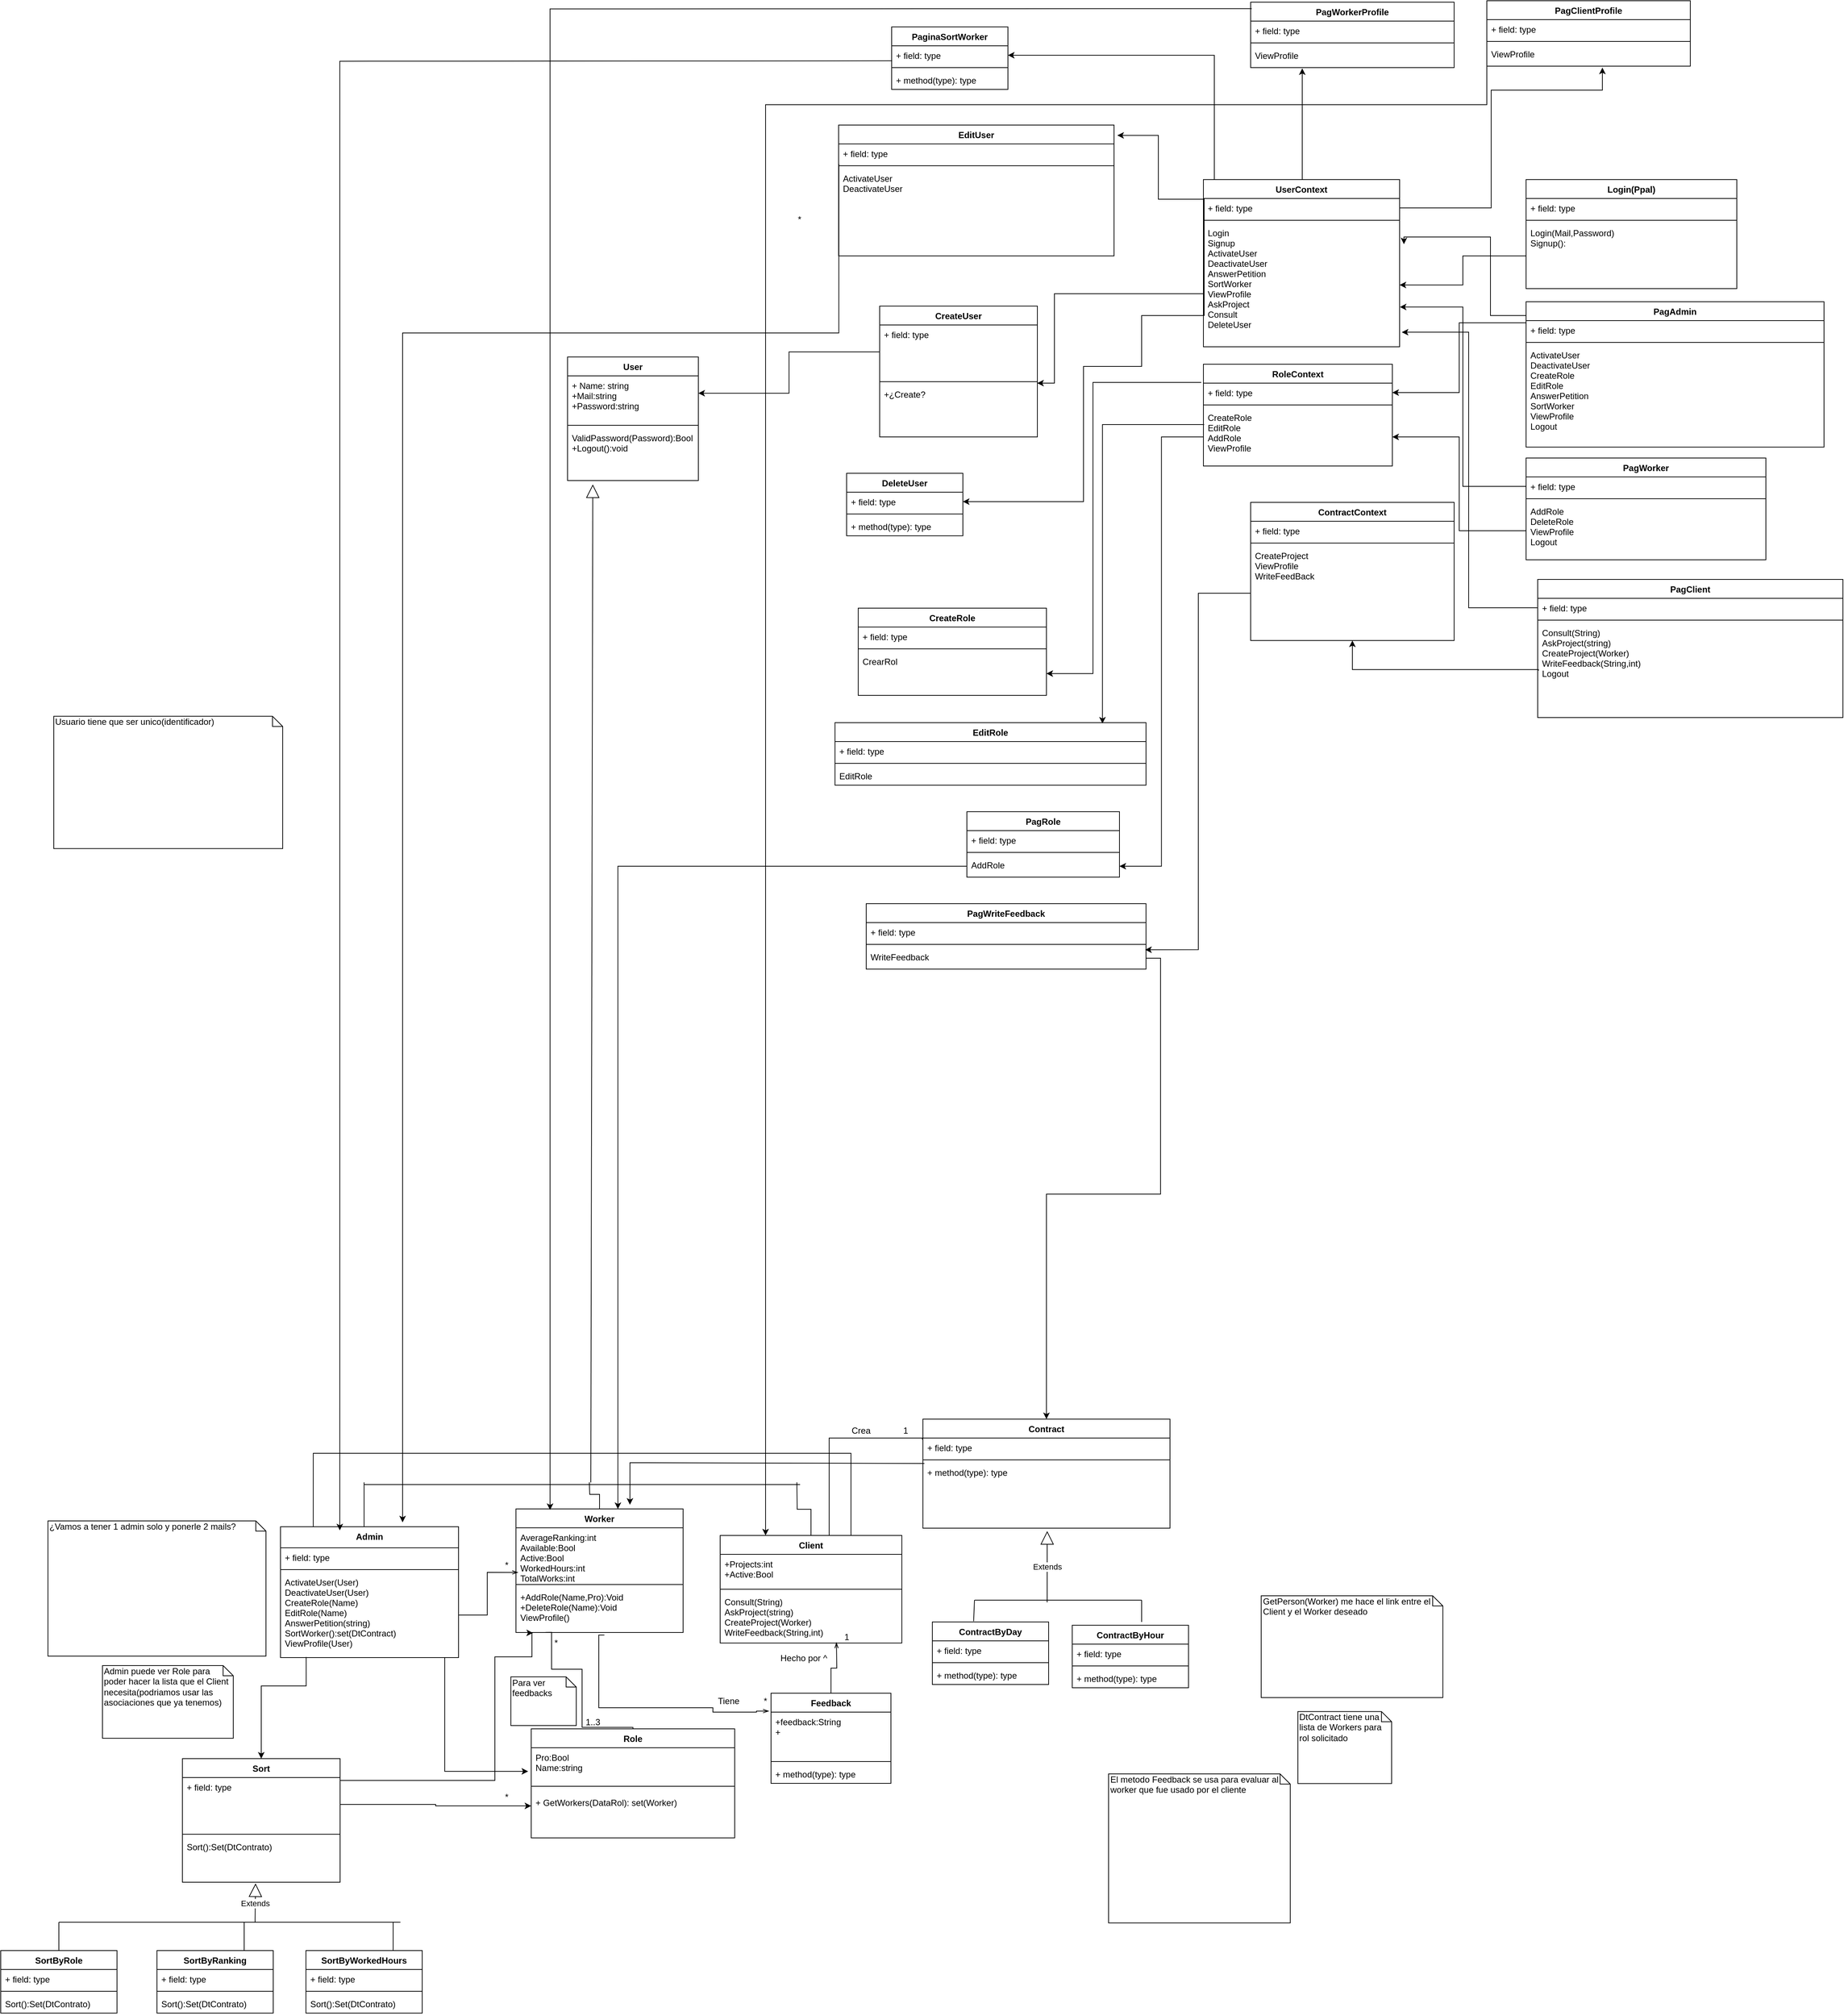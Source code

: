 <mxfile version="10.6.7" type="device"><diagram id="SDJkYluCiTzwaR56uqzN" name="Page-1"><mxGraphModel dx="2490" dy="1941" grid="1" gridSize="10" guides="1" tooltips="1" connect="1" arrows="1" fold="1" page="1" pageScale="1" pageWidth="850" pageHeight="1100" math="0" shadow="0"><root><mxCell id="0"/><mxCell id="1" parent="0"/><mxCell id="5q09OxSUYwtpQelPZ46q-1" value="User" style="swimlane;fontStyle=1;align=center;verticalAlign=top;childLayout=stackLayout;horizontal=1;startSize=26;horizontalStack=0;resizeParent=1;resizeParentMax=0;resizeLast=0;collapsible=1;marginBottom=0;" parent="1" vertex="1"><mxGeometry x="90" y="257" width="180" height="170" as="geometry"/></mxCell><mxCell id="5q09OxSUYwtpQelPZ46q-2" value="+ Name: string&#10;+Mail:string&#10;+Password:string&#10;" style="text;strokeColor=none;fillColor=none;align=left;verticalAlign=top;spacingLeft=4;spacingRight=4;overflow=hidden;rotatable=0;points=[[0,0.5],[1,0.5]];portConstraint=eastwest;" parent="5q09OxSUYwtpQelPZ46q-1" vertex="1"><mxGeometry y="26" width="180" height="64" as="geometry"/></mxCell><mxCell id="5q09OxSUYwtpQelPZ46q-3" value="" style="line;strokeWidth=1;fillColor=none;align=left;verticalAlign=middle;spacingTop=-1;spacingLeft=3;spacingRight=3;rotatable=0;labelPosition=right;points=[];portConstraint=eastwest;" parent="5q09OxSUYwtpQelPZ46q-1" vertex="1"><mxGeometry y="90" width="180" height="8" as="geometry"/></mxCell><mxCell id="5q09OxSUYwtpQelPZ46q-4" value="ValidPassword(Password):Bool&#10;+Logout():void&#10;" style="text;strokeColor=none;fillColor=none;align=left;verticalAlign=top;spacingLeft=4;spacingRight=4;overflow=hidden;rotatable=0;points=[[0,0.5],[1,0.5]];portConstraint=eastwest;" parent="5q09OxSUYwtpQelPZ46q-1" vertex="1"><mxGeometry y="98" width="180" height="72" as="geometry"/></mxCell><mxCell id="5q09OxSUYwtpQelPZ46q-5" value="&lt;br&gt;&lt;br&gt;" style="endArrow=block;endSize=16;endFill=0;html=1;entryX=0.193;entryY=1.074;entryDx=0;entryDy=0;entryPerimeter=0;" parent="1" target="5q09OxSUYwtpQelPZ46q-4" edge="1"><mxGeometry x="0.02" y="68" width="160" relative="1" as="geometry"><mxPoint x="122" y="1805" as="sourcePoint"/><mxPoint x="250" y="424.667" as="targetPoint"/><mxPoint as="offset"/></mxGeometry></mxCell><mxCell id="5q09OxSUYwtpQelPZ46q-10" value="" style="endArrow=none;html=1;" parent="1" edge="1"><mxGeometry width="50" height="50" relative="1" as="geometry"><mxPoint x="-190" y="1808" as="sourcePoint"/><mxPoint x="410" y="1808" as="targetPoint"/></mxGeometry></mxCell><mxCell id="5q09OxSUYwtpQelPZ46q-26" value="" style="edgeStyle=orthogonalEdgeStyle;rounded=0;orthogonalLoop=1;jettySize=auto;html=1;endArrow=none;endFill=0;" parent="1" source="5q09OxSUYwtpQelPZ46q-12" edge="1"><mxGeometry relative="1" as="geometry"><mxPoint x="-190" y="1805" as="targetPoint"/><Array as="points"><mxPoint x="-190" y="1815"/></Array></mxGeometry></mxCell><mxCell id="5q09OxSUYwtpQelPZ46q-35" value="" style="edgeStyle=orthogonalEdgeStyle;rounded=0;orthogonalLoop=1;jettySize=auto;html=1;endArrow=none;endFill=0;" parent="1" source="5q09OxSUYwtpQelPZ46q-27" edge="1"><mxGeometry relative="1" as="geometry"><mxPoint x="120" y="1805" as="targetPoint"/></mxGeometry></mxCell><mxCell id="5q09OxSUYwtpQelPZ46q-27" value="Worker" style="swimlane;fontStyle=1;align=center;verticalAlign=top;childLayout=stackLayout;horizontal=1;startSize=26;horizontalStack=0;resizeParent=1;resizeParentMax=0;resizeLast=0;collapsible=1;marginBottom=0;" parent="1" vertex="1"><mxGeometry x="19" y="1841.5" width="230" height="170" as="geometry"/></mxCell><mxCell id="5q09OxSUYwtpQelPZ46q-28" value="AverageRanking:int&#10;Available:Bool&#10;Active:Bool&#10;WorkedHours:int&#10;TotalWorks:int&#10;&#10;" style="text;strokeColor=none;fillColor=none;align=left;verticalAlign=top;spacingLeft=4;spacingRight=4;overflow=hidden;rotatable=0;points=[[0,0.5],[1,0.5]];portConstraint=eastwest;" parent="5q09OxSUYwtpQelPZ46q-27" vertex="1"><mxGeometry y="26" width="230" height="74" as="geometry"/></mxCell><mxCell id="5q09OxSUYwtpQelPZ46q-29" value="" style="line;strokeWidth=1;fillColor=none;align=left;verticalAlign=middle;spacingTop=-1;spacingLeft=3;spacingRight=3;rotatable=0;labelPosition=right;points=[];portConstraint=eastwest;" parent="5q09OxSUYwtpQelPZ46q-27" vertex="1"><mxGeometry y="100" width="230" height="8" as="geometry"/></mxCell><mxCell id="5q09OxSUYwtpQelPZ46q-30" value="+AddRole(Name,Pro):Void&#10;+DeleteRole(Name):Void&#10;ViewProfile()" style="text;strokeColor=none;fillColor=none;align=left;verticalAlign=top;spacingLeft=4;spacingRight=4;overflow=hidden;rotatable=0;points=[[0,0.5],[1,0.5]];portConstraint=eastwest;" parent="5q09OxSUYwtpQelPZ46q-27" vertex="1"><mxGeometry y="108" width="230" height="62" as="geometry"/></mxCell><mxCell id="5q09OxSUYwtpQelPZ46q-89" style="edgeStyle=orthogonalEdgeStyle;rounded=0;orthogonalLoop=1;jettySize=auto;html=1;exitX=0.5;exitY=0;exitDx=0;exitDy=0;startArrow=none;startFill=0;endArrow=none;endFill=0;" parent="1" source="5q09OxSUYwtpQelPZ46q-36" edge="1"><mxGeometry relative="1" as="geometry"><mxPoint x="405.529" y="1805" as="targetPoint"/></mxGeometry></mxCell><mxCell id="k8MaMHGygyyiRWq4Le-P-3" style="edgeStyle=orthogonalEdgeStyle;rounded=0;orthogonalLoop=1;jettySize=auto;html=1;exitX=0.75;exitY=0;exitDx=0;exitDy=0;entryX=0.184;entryY=0.009;entryDx=0;entryDy=0;entryPerimeter=0;endArrow=none;endFill=0;" parent="1" source="5q09OxSUYwtpQelPZ46q-36" target="5q09OxSUYwtpQelPZ46q-12" edge="1"><mxGeometry relative="1" as="geometry"><Array as="points"><mxPoint x="480" y="1765"/><mxPoint x="-260" y="1765"/></Array></mxGeometry></mxCell><mxCell id="50Mh4U7ZmOXtQYmtyxgU-5" style="edgeStyle=orthogonalEdgeStyle;rounded=0;orthogonalLoop=1;jettySize=auto;html=1;entryX=-0.002;entryY=0.088;entryDx=0;entryDy=0;entryPerimeter=0;endArrow=none;endFill=0;" parent="1" source="5q09OxSUYwtpQelPZ46q-36" target="50Mh4U7ZmOXtQYmtyxgU-2" edge="1"><mxGeometry relative="1" as="geometry"><mxPoint x="559" y="1744" as="targetPoint"/><Array as="points"><mxPoint x="450" y="1744"/><mxPoint x="578" y="1744"/></Array></mxGeometry></mxCell><mxCell id="5q09OxSUYwtpQelPZ46q-36" value="Client" style="swimlane;fontStyle=1;align=center;verticalAlign=top;childLayout=stackLayout;horizontal=1;startSize=26;horizontalStack=0;resizeParent=1;resizeParentMax=0;resizeLast=0;collapsible=1;marginBottom=0;" parent="1" vertex="1"><mxGeometry x="300" y="1878" width="250" height="148" as="geometry"/></mxCell><mxCell id="5q09OxSUYwtpQelPZ46q-37" value="+Projects:int&#10;+Active:Bool&#10;" style="text;strokeColor=none;fillColor=none;align=left;verticalAlign=top;spacingLeft=4;spacingRight=4;overflow=hidden;rotatable=0;points=[[0,0.5],[1,0.5]];portConstraint=eastwest;" parent="5q09OxSUYwtpQelPZ46q-36" vertex="1"><mxGeometry y="26" width="250" height="44" as="geometry"/></mxCell><mxCell id="5q09OxSUYwtpQelPZ46q-38" value="" style="line;strokeWidth=1;fillColor=none;align=left;verticalAlign=middle;spacingTop=-1;spacingLeft=3;spacingRight=3;rotatable=0;labelPosition=right;points=[];portConstraint=eastwest;" parent="5q09OxSUYwtpQelPZ46q-36" vertex="1"><mxGeometry y="70" width="250" height="8" as="geometry"/></mxCell><mxCell id="5q09OxSUYwtpQelPZ46q-39" value="Consult(String)&#10;AskProject(string)&#10;CreateProject(Worker)&#10;WriteFeedback(String,int)&#10;&#10;" style="text;strokeColor=none;fillColor=none;align=left;verticalAlign=top;spacingLeft=4;spacingRight=4;overflow=hidden;rotatable=0;points=[[0,0.5],[1,0.5]];portConstraint=eastwest;" parent="5q09OxSUYwtpQelPZ46q-36" vertex="1"><mxGeometry y="78" width="250" height="70" as="geometry"/></mxCell><mxCell id="5q09OxSUYwtpQelPZ46q-85" style="edgeStyle=orthogonalEdgeStyle;rounded=0;orthogonalLoop=1;jettySize=auto;html=1;exitX=0.5;exitY=0;exitDx=0;exitDy=0;entryX=0.177;entryY=0.997;entryDx=0;entryDy=0;entryPerimeter=0;startArrow=none;startFill=0;endArrow=none;endFill=0;" parent="1" source="5q09OxSUYwtpQelPZ46q-53" target="5q09OxSUYwtpQelPZ46q-30" edge="1"><mxGeometry relative="1" as="geometry"><Array as="points"><mxPoint x="110" y="2142"/><mxPoint x="110" y="2062"/><mxPoint x="68" y="2062"/></Array></mxGeometry></mxCell><mxCell id="5q09OxSUYwtpQelPZ46q-62" value="1..3" style="text;html=1;resizable=0;points=[];autosize=1;align=left;verticalAlign=top;spacingTop=-4;" parent="1" vertex="1"><mxGeometry x="113" y="2125" width="40" height="20" as="geometry"/></mxCell><mxCell id="5q09OxSUYwtpQelPZ46q-64" value="Feedback" style="swimlane;fontStyle=1;align=center;verticalAlign=top;childLayout=stackLayout;horizontal=1;startSize=26;horizontalStack=0;resizeParent=1;resizeParentMax=0;resizeLast=0;collapsible=1;marginBottom=0;" parent="1" vertex="1"><mxGeometry x="370" y="2095" width="165" height="124" as="geometry"/></mxCell><mxCell id="5q09OxSUYwtpQelPZ46q-65" value="+feedback:String&#10;+&#10;" style="text;strokeColor=none;fillColor=none;align=left;verticalAlign=top;spacingLeft=4;spacingRight=4;overflow=hidden;rotatable=0;points=[[0,0.5],[1,0.5]];portConstraint=eastwest;" parent="5q09OxSUYwtpQelPZ46q-64" vertex="1"><mxGeometry y="26" width="165" height="64" as="geometry"/></mxCell><mxCell id="5q09OxSUYwtpQelPZ46q-66" value="" style="line;strokeWidth=1;fillColor=none;align=left;verticalAlign=middle;spacingTop=-1;spacingLeft=3;spacingRight=3;rotatable=0;labelPosition=right;points=[];portConstraint=eastwest;" parent="5q09OxSUYwtpQelPZ46q-64" vertex="1"><mxGeometry y="90" width="165" height="8" as="geometry"/></mxCell><mxCell id="5q09OxSUYwtpQelPZ46q-67" value="+ method(type): type" style="text;strokeColor=none;fillColor=none;align=left;verticalAlign=top;spacingLeft=4;spacingRight=4;overflow=hidden;rotatable=0;points=[[0,0.5],[1,0.5]];portConstraint=eastwest;" parent="5q09OxSUYwtpQelPZ46q-64" vertex="1"><mxGeometry y="98" width="165" height="26" as="geometry"/></mxCell><mxCell id="5q09OxSUYwtpQelPZ46q-75" value="*" style="text;html=1;resizable=0;points=[];autosize=1;align=left;verticalAlign=top;spacingTop=-4;" parent="1" vertex="1"><mxGeometry x="358" y="2096" width="20" height="20" as="geometry"/></mxCell><mxCell id="5q09OxSUYwtpQelPZ46q-76" value="Hecho por ^" style="text;html=1;resizable=0;points=[];autosize=1;align=left;verticalAlign=top;spacingTop=-4;" parent="1" vertex="1"><mxGeometry x="381" y="2037" width="80" height="20" as="geometry"/></mxCell><mxCell id="5q09OxSUYwtpQelPZ46q-77" value="Tiene&amp;nbsp;" style="text;html=1;resizable=0;points=[];autosize=1;align=left;verticalAlign=top;spacingTop=-4;" parent="1" vertex="1"><mxGeometry x="295" y="2096" width="50" height="20" as="geometry"/></mxCell><mxCell id="5q09OxSUYwtpQelPZ46q-87" style="edgeStyle=orthogonalEdgeStyle;rounded=0;orthogonalLoop=1;jettySize=auto;html=1;exitX=1;exitY=0.5;exitDx=0;exitDy=0;entryX=0.013;entryY=0.829;entryDx=0;entryDy=0;entryPerimeter=0;startArrow=none;startFill=0;endArrow=openThin;endFill=0;" parent="1" source="5q09OxSUYwtpQelPZ46q-15" target="5q09OxSUYwtpQelPZ46q-28" edge="1"><mxGeometry relative="1" as="geometry"/></mxCell><mxCell id="5q09OxSUYwtpQelPZ46q-88" value="*" style="text;html=1;resizable=0;points=[];autosize=1;align=left;verticalAlign=top;spacingTop=-4;" parent="1" vertex="1"><mxGeometry x="2" y="1909" width="20" height="20" as="geometry"/></mxCell><mxCell id="5q09OxSUYwtpQelPZ46q-90" value="DtContract&amp;nbsp;tiene una lista de Workers para rol solicitado" style="shape=note;whiteSpace=wrap;html=1;size=14;verticalAlign=top;align=left;spacingTop=-6;" parent="1" vertex="1"><mxGeometry x="1095" y="2120.229" width="129" height="99" as="geometry"/></mxCell><mxCell id="TyFhL4nCGPg7oJpDTBno-4" value="Admin puede ver Role para poder hacer la lista que el Client necesita(podriamos usar las asociaciones que ya tenemos)" style="shape=note;whiteSpace=wrap;html=1;size=14;verticalAlign=top;align=left;spacingTop=-6;" parent="1" vertex="1"><mxGeometry x="-550" y="2057" width="180" height="100" as="geometry"/></mxCell><mxCell id="5q09OxSUYwtpQelPZ46q-73" value="1" style="text;html=1;resizable=0;points=[];autosize=1;align=left;verticalAlign=top;spacingTop=-4;" parent="1" vertex="1"><mxGeometry x="469" y="2007.5" width="20" height="20" as="geometry"/></mxCell><mxCell id="TyFhL4nCGPg7oJpDTBno-5" style="edgeStyle=orthogonalEdgeStyle;rounded=0;orthogonalLoop=1;jettySize=auto;html=1;exitX=0.5;exitY=0;exitDx=0;exitDy=0;startArrow=none;startFill=0;endArrow=openThin;endFill=0;" parent="1" source="5q09OxSUYwtpQelPZ46q-64" edge="1"><mxGeometry relative="1" as="geometry"><mxPoint x="410" y="2099" as="sourcePoint"/><mxPoint x="460" y="2025" as="targetPoint"/></mxGeometry></mxCell><mxCell id="k8MaMHGygyyiRWq4Le-P-5" value="El metodo Feedback se usa para evaluar al worker que fue usado por el cliente" style="shape=note;whiteSpace=wrap;html=1;size=14;verticalAlign=top;align=left;spacingTop=-6;" parent="1" vertex="1"><mxGeometry x="834.5" y="2206" width="250" height="205" as="geometry"/></mxCell><mxCell id="k8MaMHGygyyiRWq4Le-P-8" value="GetPerson(Worker) me hace el link entre el Client y el Worker deseado" style="shape=note;whiteSpace=wrap;html=1;size=14;verticalAlign=top;align=left;spacingTop=-6;" parent="1" vertex="1"><mxGeometry x="1044.5" y="1961" width="250" height="140" as="geometry"/></mxCell><mxCell id="k8MaMHGygyyiRWq4Le-P-9" value="Usuario tiene que ser unico(identificador)" style="shape=note;whiteSpace=wrap;html=1;size=14;verticalAlign=top;align=left;spacingTop=-6;" parent="1" vertex="1"><mxGeometry x="-617" y="751.214" width="315" height="182" as="geometry"/></mxCell><mxCell id="k8MaMHGygyyiRWq4Le-P-13" style="edgeStyle=orthogonalEdgeStyle;rounded=0;orthogonalLoop=1;jettySize=auto;html=1;entryX=0.529;entryY=1.057;entryDx=0;entryDy=0;entryPerimeter=0;startArrow=openThin;startFill=0;endArrow=none;endFill=0;exitX=-0.017;exitY=-0.022;exitDx=0;exitDy=0;exitPerimeter=0;" parent="1" source="5q09OxSUYwtpQelPZ46q-65" target="5q09OxSUYwtpQelPZ46q-30" edge="1"><mxGeometry relative="1" as="geometry"><mxPoint x="310" y="2120" as="sourcePoint"/><Array as="points"><mxPoint x="350" y="2119"/><mxPoint x="350" y="2121"/><mxPoint x="290" y="2121"/><mxPoint x="290" y="2115"/><mxPoint x="133" y="2115"/></Array></mxGeometry></mxCell><mxCell id="k8MaMHGygyyiRWq4Le-P-15" value="" style="group" parent="1" vertex="1" connectable="0"><mxGeometry x="-305" y="1866" width="625" height="500" as="geometry"/></mxCell><mxCell id="5q09OxSUYwtpQelPZ46q-12" value="Admin" style="swimlane;fontStyle=1;align=center;verticalAlign=top;childLayout=stackLayout;horizontal=1;startSize=29;horizontalStack=0;resizeParent=1;resizeParentMax=0;resizeLast=0;collapsible=1;marginBottom=0;" parent="k8MaMHGygyyiRWq4Le-P-15" vertex="1"><mxGeometry width="245" height="180" as="geometry"/></mxCell><mxCell id="5q09OxSUYwtpQelPZ46q-13" value="+ field: type" style="text;strokeColor=none;fillColor=none;align=left;verticalAlign=top;spacingLeft=4;spacingRight=4;overflow=hidden;rotatable=0;points=[[0,0.5],[1,0.5]];portConstraint=eastwest;" parent="5q09OxSUYwtpQelPZ46q-12" vertex="1"><mxGeometry y="29" width="245" height="26" as="geometry"/></mxCell><mxCell id="5q09OxSUYwtpQelPZ46q-14" value="" style="line;strokeWidth=1;fillColor=none;align=left;verticalAlign=middle;spacingTop=-1;spacingLeft=3;spacingRight=3;rotatable=0;labelPosition=right;points=[];portConstraint=eastwest;" parent="5q09OxSUYwtpQelPZ46q-12" vertex="1"><mxGeometry y="55" width="245" height="8" as="geometry"/></mxCell><mxCell id="5q09OxSUYwtpQelPZ46q-15" value="ActivateUser(User)&#10;DeactivateUser(User)&#10;CreateRole(Name)&#10;EditRole(Name)&#10;AnswerPetition(string)&#10;SortWorker():set(DtContract)&#10;ViewProfile(User)&#10;&#10;" style="text;strokeColor=none;fillColor=none;align=left;verticalAlign=top;spacingLeft=4;spacingRight=4;overflow=hidden;rotatable=0;points=[[0,0.5],[1,0.5]];portConstraint=eastwest;" parent="5q09OxSUYwtpQelPZ46q-12" vertex="1"><mxGeometry y="63" width="245" height="117" as="geometry"/></mxCell><mxCell id="5q09OxSUYwtpQelPZ46q-53" value="Role" style="swimlane;fontStyle=1;align=center;verticalAlign=top;childLayout=stackLayout;horizontal=1;startSize=26;horizontalStack=0;resizeParent=1;resizeParentMax=0;resizeLast=0;collapsible=1;marginBottom=0;" parent="k8MaMHGygyyiRWq4Le-P-15" vertex="1"><mxGeometry x="345" y="278" width="280" height="150" as="geometry"/></mxCell><mxCell id="5q09OxSUYwtpQelPZ46q-54" value="Pro:Bool&#10;Name:string&#10;" style="text;strokeColor=none;fillColor=none;align=left;verticalAlign=top;spacingLeft=4;spacingRight=4;overflow=hidden;rotatable=0;points=[[0,0.5],[1,0.5]];portConstraint=eastwest;" parent="5q09OxSUYwtpQelPZ46q-53" vertex="1"><mxGeometry y="26" width="280" height="44" as="geometry"/></mxCell><mxCell id="5q09OxSUYwtpQelPZ46q-55" value="" style="line;strokeWidth=1;fillColor=none;align=left;verticalAlign=middle;spacingTop=-1;spacingLeft=3;spacingRight=3;rotatable=0;labelPosition=right;points=[];portConstraint=eastwest;" parent="5q09OxSUYwtpQelPZ46q-53" vertex="1"><mxGeometry y="70" width="280" height="18" as="geometry"/></mxCell><mxCell id="5q09OxSUYwtpQelPZ46q-56" value="+ GetWorkers(DataRol): set(Worker)&#10;&#10;" style="text;strokeColor=none;fillColor=none;align=left;verticalAlign=top;spacingLeft=4;spacingRight=4;overflow=hidden;rotatable=0;points=[[0,0.5],[1,0.5]];portConstraint=eastwest;" parent="5q09OxSUYwtpQelPZ46q-53" vertex="1"><mxGeometry y="88" width="280" height="62" as="geometry"/></mxCell><mxCell id="k8MaMHGygyyiRWq4Le-P-14" value="*" style="text;html=1;resizable=0;points=[];autosize=1;align=left;verticalAlign=top;spacingTop=-4;" parent="k8MaMHGygyyiRWq4Le-P-15" vertex="1"><mxGeometry x="307" y="362" width="20" height="20" as="geometry"/></mxCell><mxCell id="TyFhL4nCGPg7oJpDTBno-1" value="Para ver feedbacks" style="shape=note;whiteSpace=wrap;html=1;size=14;verticalAlign=top;align=left;spacingTop=-6;" parent="k8MaMHGygyyiRWq4Le-P-15" vertex="1"><mxGeometry x="317" y="206.5" width="90" height="67" as="geometry"/></mxCell><mxCell id="5q09OxSUYwtpQelPZ46q-63" value="*" style="text;html=1;resizable=0;points=[];autosize=1;align=left;verticalAlign=top;spacingTop=-4;" parent="k8MaMHGygyyiRWq4Le-P-15" vertex="1"><mxGeometry x="375" y="150" width="20" height="20" as="geometry"/></mxCell><mxCell id="lqJZPPij2XiYac_gDAz_-14" style="edgeStyle=orthogonalEdgeStyle;rounded=0;orthogonalLoop=1;jettySize=auto;html=1;entryX=-0.015;entryY=0.739;entryDx=0;entryDy=0;entryPerimeter=0;endArrow=classic;endFill=1;" edge="1" parent="k8MaMHGygyyiRWq4Le-P-15" source="5q09OxSUYwtpQelPZ46q-15" target="5q09OxSUYwtpQelPZ46q-54"><mxGeometry relative="1" as="geometry"><Array as="points"><mxPoint x="226" y="337"/></Array></mxGeometry></mxCell><mxCell id="k8MaMHGygyyiRWq4Le-P-21" value="¿Vamos a tener 1 admin solo y ponerle 2 mails?" style="shape=note;whiteSpace=wrap;html=1;size=14;verticalAlign=top;align=left;spacingTop=-6;" parent="1" vertex="1"><mxGeometry x="-625" y="1858" width="300" height="186" as="geometry"/></mxCell><mxCell id="50Mh4U7ZmOXtQYmtyxgU-26" style="edgeStyle=orthogonalEdgeStyle;rounded=0;orthogonalLoop=1;jettySize=auto;html=1;entryX=0.144;entryY=0.994;entryDx=0;entryDy=0;entryPerimeter=0;startArrow=classic;startFill=1;endArrow=none;endFill=0;" parent="1" source="kARqLUttwAQogrcN5J3Q-1" target="5q09OxSUYwtpQelPZ46q-15" edge="1"><mxGeometry relative="1" as="geometry"><Array as="points"><mxPoint x="-331" y="2085"/><mxPoint x="-270" y="2085"/></Array></mxGeometry></mxCell><mxCell id="kARqLUttwAQogrcN5J3Q-1" value="Sort" style="swimlane;fontStyle=1;align=center;verticalAlign=top;childLayout=stackLayout;horizontal=1;startSize=26;horizontalStack=0;resizeParent=1;resizeParentMax=0;resizeLast=0;collapsible=1;marginBottom=0;" parent="1" vertex="1"><mxGeometry x="-440" y="2185" width="217" height="170" as="geometry"/></mxCell><mxCell id="kARqLUttwAQogrcN5J3Q-2" value="+ field: type&#10;" style="text;strokeColor=none;fillColor=none;align=left;verticalAlign=top;spacingLeft=4;spacingRight=4;overflow=hidden;rotatable=0;points=[[0,0.5],[1,0.5]];portConstraint=eastwest;" parent="kARqLUttwAQogrcN5J3Q-1" vertex="1"><mxGeometry y="26" width="217" height="74" as="geometry"/></mxCell><mxCell id="kARqLUttwAQogrcN5J3Q-3" value="" style="line;strokeWidth=1;fillColor=none;align=left;verticalAlign=middle;spacingTop=-1;spacingLeft=3;spacingRight=3;rotatable=0;labelPosition=right;points=[];portConstraint=eastwest;" parent="kARqLUttwAQogrcN5J3Q-1" vertex="1"><mxGeometry y="100" width="217" height="8" as="geometry"/></mxCell><mxCell id="kARqLUttwAQogrcN5J3Q-4" value="Sort():Set(DtContrato)&#10;" style="text;strokeColor=none;fillColor=none;align=left;verticalAlign=top;spacingLeft=4;spacingRight=4;overflow=hidden;rotatable=0;points=[[0,0.5],[1,0.5]];portConstraint=eastwest;" parent="kARqLUttwAQogrcN5J3Q-1" vertex="1"><mxGeometry y="108" width="217" height="62" as="geometry"/></mxCell><mxCell id="kARqLUttwAQogrcN5J3Q-12" value="CreateUser" style="swimlane;fontStyle=1;align=center;verticalAlign=top;childLayout=stackLayout;horizontal=1;startSize=26;horizontalStack=0;resizeParent=1;resizeParentMax=0;resizeLast=0;collapsible=1;marginBottom=0;" parent="1" vertex="1"><mxGeometry x="519.5" y="187" width="217" height="180" as="geometry"/></mxCell><mxCell id="kARqLUttwAQogrcN5J3Q-13" value="+ field: type&#10;&#10;" style="text;strokeColor=none;fillColor=none;align=left;verticalAlign=top;spacingLeft=4;spacingRight=4;overflow=hidden;rotatable=0;points=[[0,0.5],[1,0.5]];portConstraint=eastwest;" parent="kARqLUttwAQogrcN5J3Q-12" vertex="1"><mxGeometry y="26" width="217" height="74" as="geometry"/></mxCell><mxCell id="kARqLUttwAQogrcN5J3Q-14" value="" style="line;strokeWidth=1;fillColor=none;align=left;verticalAlign=middle;spacingTop=-1;spacingLeft=3;spacingRight=3;rotatable=0;labelPosition=right;points=[];portConstraint=eastwest;" parent="kARqLUttwAQogrcN5J3Q-12" vertex="1"><mxGeometry y="100" width="217" height="8" as="geometry"/></mxCell><mxCell id="kARqLUttwAQogrcN5J3Q-15" value="+¿Create?&#10;" style="text;strokeColor=none;fillColor=none;align=left;verticalAlign=top;spacingLeft=4;spacingRight=4;overflow=hidden;rotatable=0;points=[[0,0.5],[1,0.5]];portConstraint=eastwest;" parent="kARqLUttwAQogrcN5J3Q-12" vertex="1"><mxGeometry y="108" width="217" height="72" as="geometry"/></mxCell><mxCell id="50Mh4U7ZmOXtQYmtyxgU-1" value="Contract" style="swimlane;fontStyle=1;align=center;verticalAlign=top;childLayout=stackLayout;horizontal=1;startSize=26;horizontalStack=0;resizeParent=1;resizeParentMax=0;resizeLast=0;collapsible=1;marginBottom=0;" parent="1" vertex="1"><mxGeometry x="579" y="1718" width="340" height="150" as="geometry"/></mxCell><mxCell id="50Mh4U7ZmOXtQYmtyxgU-2" value="+ field: type" style="text;strokeColor=none;fillColor=none;align=left;verticalAlign=top;spacingLeft=4;spacingRight=4;overflow=hidden;rotatable=0;points=[[0,0.5],[1,0.5]];portConstraint=eastwest;" parent="50Mh4U7ZmOXtQYmtyxgU-1" vertex="1"><mxGeometry y="26" width="340" height="26" as="geometry"/></mxCell><mxCell id="50Mh4U7ZmOXtQYmtyxgU-3" value="" style="line;strokeWidth=1;fillColor=none;align=left;verticalAlign=middle;spacingTop=-1;spacingLeft=3;spacingRight=3;rotatable=0;labelPosition=right;points=[];portConstraint=eastwest;" parent="50Mh4U7ZmOXtQYmtyxgU-1" vertex="1"><mxGeometry y="52" width="340" height="8" as="geometry"/></mxCell><mxCell id="50Mh4U7ZmOXtQYmtyxgU-4" value="+ method(type): type" style="text;strokeColor=none;fillColor=none;align=left;verticalAlign=top;spacingLeft=4;spacingRight=4;overflow=hidden;rotatable=0;points=[[0,0.5],[1,0.5]];portConstraint=eastwest;" parent="50Mh4U7ZmOXtQYmtyxgU-1" vertex="1"><mxGeometry y="60" width="340" height="90" as="geometry"/></mxCell><mxCell id="50Mh4U7ZmOXtQYmtyxgU-6" value="Crea" style="text;html=1;resizable=0;points=[];autosize=1;align=left;verticalAlign=top;spacingTop=-4;" parent="1" vertex="1"><mxGeometry x="478.5" y="1724" width="40" height="20" as="geometry"/></mxCell><mxCell id="50Mh4U7ZmOXtQYmtyxgU-7" value="1" style="text;html=1;resizable=0;points=[];autosize=1;align=left;verticalAlign=top;spacingTop=-4;" parent="1" vertex="1"><mxGeometry x="550" y="1724" width="20" height="20" as="geometry"/></mxCell><mxCell id="50Mh4U7ZmOXtQYmtyxgU-8" style="edgeStyle=orthogonalEdgeStyle;rounded=0;orthogonalLoop=1;jettySize=auto;html=1;exitX=0.006;exitY=0.011;exitDx=0;exitDy=0;entryX=0.682;entryY=-0.034;entryDx=0;entryDy=0;entryPerimeter=0;exitPerimeter=0;" parent="1" source="50Mh4U7ZmOXtQYmtyxgU-4" target="5q09OxSUYwtpQelPZ46q-27" edge="1"><mxGeometry relative="1" as="geometry"><mxPoint x="560" y="1778" as="sourcePoint"/><Array as="points"><mxPoint x="581" y="1778"/><mxPoint x="176" y="1778"/></Array></mxGeometry></mxCell><mxCell id="50Mh4U7ZmOXtQYmtyxgU-10" value="SortByRole" style="swimlane;fontStyle=1;align=center;verticalAlign=top;childLayout=stackLayout;horizontal=1;startSize=26;horizontalStack=0;resizeParent=1;resizeParentMax=0;resizeLast=0;collapsible=1;marginBottom=0;" parent="1" vertex="1"><mxGeometry x="-690" y="2449" width="160" height="86" as="geometry"/></mxCell><mxCell id="50Mh4U7ZmOXtQYmtyxgU-11" value="+ field: type" style="text;strokeColor=none;fillColor=none;align=left;verticalAlign=top;spacingLeft=4;spacingRight=4;overflow=hidden;rotatable=0;points=[[0,0.5],[1,0.5]];portConstraint=eastwest;" parent="50Mh4U7ZmOXtQYmtyxgU-10" vertex="1"><mxGeometry y="26" width="160" height="26" as="geometry"/></mxCell><mxCell id="50Mh4U7ZmOXtQYmtyxgU-12" value="" style="line;strokeWidth=1;fillColor=none;align=left;verticalAlign=middle;spacingTop=-1;spacingLeft=3;spacingRight=3;rotatable=0;labelPosition=right;points=[];portConstraint=eastwest;" parent="50Mh4U7ZmOXtQYmtyxgU-10" vertex="1"><mxGeometry y="52" width="160" height="8" as="geometry"/></mxCell><mxCell id="50Mh4U7ZmOXtQYmtyxgU-13" value="Sort():Set(DtContrato)" style="text;strokeColor=none;fillColor=none;align=left;verticalAlign=top;spacingLeft=4;spacingRight=4;overflow=hidden;rotatable=0;points=[[0,0.5],[1,0.5]];portConstraint=eastwest;" parent="50Mh4U7ZmOXtQYmtyxgU-10" vertex="1"><mxGeometry y="60" width="160" height="26" as="geometry"/></mxCell><mxCell id="50Mh4U7ZmOXtQYmtyxgU-14" value="SortByRanking" style="swimlane;fontStyle=1;align=center;verticalAlign=top;childLayout=stackLayout;horizontal=1;startSize=26;horizontalStack=0;resizeParent=1;resizeParentMax=0;resizeLast=0;collapsible=1;marginBottom=0;" parent="1" vertex="1"><mxGeometry x="-475" y="2449" width="160" height="86" as="geometry"/></mxCell><mxCell id="50Mh4U7ZmOXtQYmtyxgU-15" value="+ field: type" style="text;strokeColor=none;fillColor=none;align=left;verticalAlign=top;spacingLeft=4;spacingRight=4;overflow=hidden;rotatable=0;points=[[0,0.5],[1,0.5]];portConstraint=eastwest;" parent="50Mh4U7ZmOXtQYmtyxgU-14" vertex="1"><mxGeometry y="26" width="160" height="26" as="geometry"/></mxCell><mxCell id="50Mh4U7ZmOXtQYmtyxgU-16" value="" style="line;strokeWidth=1;fillColor=none;align=left;verticalAlign=middle;spacingTop=-1;spacingLeft=3;spacingRight=3;rotatable=0;labelPosition=right;points=[];portConstraint=eastwest;" parent="50Mh4U7ZmOXtQYmtyxgU-14" vertex="1"><mxGeometry y="52" width="160" height="8" as="geometry"/></mxCell><mxCell id="50Mh4U7ZmOXtQYmtyxgU-17" value="Sort():Set(DtContrato)" style="text;strokeColor=none;fillColor=none;align=left;verticalAlign=top;spacingLeft=4;spacingRight=4;overflow=hidden;rotatable=0;points=[[0,0.5],[1,0.5]];portConstraint=eastwest;" parent="50Mh4U7ZmOXtQYmtyxgU-14" vertex="1"><mxGeometry y="60" width="160" height="26" as="geometry"/></mxCell><mxCell id="50Mh4U7ZmOXtQYmtyxgU-18" value="SortByWorkedHours" style="swimlane;fontStyle=1;align=center;verticalAlign=top;childLayout=stackLayout;horizontal=1;startSize=26;horizontalStack=0;resizeParent=1;resizeParentMax=0;resizeLast=0;collapsible=1;marginBottom=0;" parent="1" vertex="1"><mxGeometry x="-270" y="2449" width="160" height="86" as="geometry"/></mxCell><mxCell id="50Mh4U7ZmOXtQYmtyxgU-19" value="+ field: type" style="text;strokeColor=none;fillColor=none;align=left;verticalAlign=top;spacingLeft=4;spacingRight=4;overflow=hidden;rotatable=0;points=[[0,0.5],[1,0.5]];portConstraint=eastwest;" parent="50Mh4U7ZmOXtQYmtyxgU-18" vertex="1"><mxGeometry y="26" width="160" height="26" as="geometry"/></mxCell><mxCell id="50Mh4U7ZmOXtQYmtyxgU-20" value="" style="line;strokeWidth=1;fillColor=none;align=left;verticalAlign=middle;spacingTop=-1;spacingLeft=3;spacingRight=3;rotatable=0;labelPosition=right;points=[];portConstraint=eastwest;" parent="50Mh4U7ZmOXtQYmtyxgU-18" vertex="1"><mxGeometry y="52" width="160" height="8" as="geometry"/></mxCell><mxCell id="50Mh4U7ZmOXtQYmtyxgU-21" value="Sort():Set(DtContrato)" style="text;strokeColor=none;fillColor=none;align=left;verticalAlign=top;spacingLeft=4;spacingRight=4;overflow=hidden;rotatable=0;points=[[0,0.5],[1,0.5]];portConstraint=eastwest;" parent="50Mh4U7ZmOXtQYmtyxgU-18" vertex="1"><mxGeometry y="60" width="160" height="26" as="geometry"/></mxCell><mxCell id="50Mh4U7ZmOXtQYmtyxgU-25" style="edgeStyle=orthogonalEdgeStyle;rounded=0;orthogonalLoop=1;jettySize=auto;html=1;exitX=1;exitY=0.5;exitDx=0;exitDy=0;entryX=0;entryY=0.291;entryDx=0;entryDy=0;entryPerimeter=0;startArrow=none;startFill=0;endArrow=classic;endFill=1;" parent="1" source="kARqLUttwAQogrcN5J3Q-2" target="5q09OxSUYwtpQelPZ46q-56" edge="1"><mxGeometry relative="1" as="geometry"/></mxCell><mxCell id="50Mh4U7ZmOXtQYmtyxgU-27" style="edgeStyle=orthogonalEdgeStyle;rounded=0;orthogonalLoop=1;jettySize=auto;html=1;exitX=1;exitY=0.5;exitDx=0;exitDy=0;entryX=0.102;entryY=1.01;entryDx=0;entryDy=0;entryPerimeter=0;startArrow=none;startFill=0;endArrow=classic;endFill=1;" parent="1" source="kARqLUttwAQogrcN5J3Q-2" target="5q09OxSUYwtpQelPZ46q-30" edge="1"><mxGeometry relative="1" as="geometry"><Array as="points"><mxPoint x="-223" y="2215"/><mxPoint x="-10" y="2215"/><mxPoint x="-10" y="2045"/><mxPoint x="41" y="2045"/><mxPoint x="41" y="2012"/></Array></mxGeometry></mxCell><mxCell id="50Mh4U7ZmOXtQYmtyxgU-29" value="ContractByDay" style="swimlane;fontStyle=1;align=center;verticalAlign=top;childLayout=stackLayout;horizontal=1;startSize=26;horizontalStack=0;resizeParent=1;resizeParentMax=0;resizeLast=0;collapsible=1;marginBottom=0;" parent="1" vertex="1"><mxGeometry x="592" y="1997" width="160" height="86" as="geometry"/></mxCell><mxCell id="50Mh4U7ZmOXtQYmtyxgU-30" value="+ field: type" style="text;strokeColor=none;fillColor=none;align=left;verticalAlign=top;spacingLeft=4;spacingRight=4;overflow=hidden;rotatable=0;points=[[0,0.5],[1,0.5]];portConstraint=eastwest;" parent="50Mh4U7ZmOXtQYmtyxgU-29" vertex="1"><mxGeometry y="26" width="160" height="26" as="geometry"/></mxCell><mxCell id="50Mh4U7ZmOXtQYmtyxgU-31" value="" style="line;strokeWidth=1;fillColor=none;align=left;verticalAlign=middle;spacingTop=-1;spacingLeft=3;spacingRight=3;rotatable=0;labelPosition=right;points=[];portConstraint=eastwest;" parent="50Mh4U7ZmOXtQYmtyxgU-29" vertex="1"><mxGeometry y="52" width="160" height="8" as="geometry"/></mxCell><mxCell id="50Mh4U7ZmOXtQYmtyxgU-32" value="+ method(type): type" style="text;strokeColor=none;fillColor=none;align=left;verticalAlign=top;spacingLeft=4;spacingRight=4;overflow=hidden;rotatable=0;points=[[0,0.5],[1,0.5]];portConstraint=eastwest;" parent="50Mh4U7ZmOXtQYmtyxgU-29" vertex="1"><mxGeometry y="60" width="160" height="26" as="geometry"/></mxCell><mxCell id="50Mh4U7ZmOXtQYmtyxgU-33" value="ContractByHour" style="swimlane;fontStyle=1;align=center;verticalAlign=top;childLayout=stackLayout;horizontal=1;startSize=26;horizontalStack=0;resizeParent=1;resizeParentMax=0;resizeLast=0;collapsible=1;marginBottom=0;" parent="1" vertex="1"><mxGeometry x="784.5" y="2001.5" width="160" height="86" as="geometry"/></mxCell><mxCell id="50Mh4U7ZmOXtQYmtyxgU-34" value="+ field: type" style="text;strokeColor=none;fillColor=none;align=left;verticalAlign=top;spacingLeft=4;spacingRight=4;overflow=hidden;rotatable=0;points=[[0,0.5],[1,0.5]];portConstraint=eastwest;" parent="50Mh4U7ZmOXtQYmtyxgU-33" vertex="1"><mxGeometry y="26" width="160" height="26" as="geometry"/></mxCell><mxCell id="50Mh4U7ZmOXtQYmtyxgU-35" value="" style="line;strokeWidth=1;fillColor=none;align=left;verticalAlign=middle;spacingTop=-1;spacingLeft=3;spacingRight=3;rotatable=0;labelPosition=right;points=[];portConstraint=eastwest;" parent="50Mh4U7ZmOXtQYmtyxgU-33" vertex="1"><mxGeometry y="52" width="160" height="8" as="geometry"/></mxCell><mxCell id="50Mh4U7ZmOXtQYmtyxgU-36" value="+ method(type): type" style="text;strokeColor=none;fillColor=none;align=left;verticalAlign=top;spacingLeft=4;spacingRight=4;overflow=hidden;rotatable=0;points=[[0,0.5],[1,0.5]];portConstraint=eastwest;" parent="50Mh4U7ZmOXtQYmtyxgU-33" vertex="1"><mxGeometry y="60" width="160" height="26" as="geometry"/></mxCell><mxCell id="WKWUwzUZ6VAfUllw7xQe-2" value="*" style="text;html=1;resizable=0;points=[];autosize=1;align=left;verticalAlign=top;spacingTop=-4;" parent="1" vertex="1"><mxGeometry x="404.5" y="58" width="20" height="10" as="geometry"/></mxCell><mxCell id="WKWUwzUZ6VAfUllw7xQe-3" value="Login(Ppal)" style="swimlane;fontStyle=1;align=center;verticalAlign=top;childLayout=stackLayout;horizontal=1;startSize=26;horizontalStack=0;resizeParent=1;resizeParentMax=0;resizeLast=0;collapsible=1;marginBottom=0;" parent="1" vertex="1"><mxGeometry x="1409" y="13" width="290" height="150" as="geometry"/></mxCell><mxCell id="WKWUwzUZ6VAfUllw7xQe-4" value="+ field: type" style="text;strokeColor=none;fillColor=none;align=left;verticalAlign=top;spacingLeft=4;spacingRight=4;overflow=hidden;rotatable=0;points=[[0,0.5],[1,0.5]];portConstraint=eastwest;" parent="WKWUwzUZ6VAfUllw7xQe-3" vertex="1"><mxGeometry y="26" width="290" height="26" as="geometry"/></mxCell><mxCell id="WKWUwzUZ6VAfUllw7xQe-5" value="" style="line;strokeWidth=1;fillColor=none;align=left;verticalAlign=middle;spacingTop=-1;spacingLeft=3;spacingRight=3;rotatable=0;labelPosition=right;points=[];portConstraint=eastwest;" parent="WKWUwzUZ6VAfUllw7xQe-3" vertex="1"><mxGeometry y="52" width="290" height="8" as="geometry"/></mxCell><mxCell id="WKWUwzUZ6VAfUllw7xQe-6" value="Login(Mail,Password)&#10;Signup():&#10;" style="text;strokeColor=none;fillColor=none;align=left;verticalAlign=top;spacingLeft=4;spacingRight=4;overflow=hidden;rotatable=0;points=[[0,0.5],[1,0.5]];portConstraint=eastwest;" parent="WKWUwzUZ6VAfUllw7xQe-3" vertex="1"><mxGeometry y="60" width="290" height="90" as="geometry"/></mxCell><mxCell id="WKWUwzUZ6VAfUllw7xQe-76" style="edgeStyle=orthogonalEdgeStyle;rounded=0;orthogonalLoop=1;jettySize=auto;html=1;entryX=1;entryY=0.5;entryDx=0;entryDy=0;" parent="1" source="WKWUwzUZ6VAfUllw7xQe-8" target="WKWUwzUZ6VAfUllw7xQe-73" edge="1"><mxGeometry relative="1" as="geometry"><Array as="points"><mxPoint x="980" y="-158"/></Array></mxGeometry></mxCell><mxCell id="4aQP_GWAd3EdPcVfP4Yj-23" style="edgeStyle=orthogonalEdgeStyle;rounded=0;orthogonalLoop=1;jettySize=auto;html=1;" parent="1" source="WKWUwzUZ6VAfUllw7xQe-8" edge="1"><mxGeometry relative="1" as="geometry"><mxPoint x="1101" y="-140" as="targetPoint"/><Array as="points"><mxPoint x="1101" y="-137"/></Array></mxGeometry></mxCell><mxCell id="WKWUwzUZ6VAfUllw7xQe-8" value="UserContext" style="swimlane;fontStyle=1;align=center;verticalAlign=top;childLayout=stackLayout;horizontal=1;startSize=26;horizontalStack=0;resizeParent=1;resizeParentMax=0;resizeLast=0;collapsible=1;marginBottom=0;" parent="1" vertex="1"><mxGeometry x="965" y="13" width="270" height="230" as="geometry"/></mxCell><mxCell id="WKWUwzUZ6VAfUllw7xQe-9" value="+ field: type" style="text;strokeColor=none;fillColor=none;align=left;verticalAlign=top;spacingLeft=4;spacingRight=4;overflow=hidden;rotatable=0;points=[[0,0.5],[1,0.5]];portConstraint=eastwest;" parent="WKWUwzUZ6VAfUllw7xQe-8" vertex="1"><mxGeometry y="26" width="270" height="26" as="geometry"/></mxCell><mxCell id="WKWUwzUZ6VAfUllw7xQe-10" value="" style="line;strokeWidth=1;fillColor=none;align=left;verticalAlign=middle;spacingTop=-1;spacingLeft=3;spacingRight=3;rotatable=0;labelPosition=right;points=[];portConstraint=eastwest;" parent="WKWUwzUZ6VAfUllw7xQe-8" vertex="1"><mxGeometry y="52" width="270" height="8" as="geometry"/></mxCell><mxCell id="WKWUwzUZ6VAfUllw7xQe-11" value="Login&#10;Signup&#10;ActivateUser&#10;DeactivateUser&#10;AnswerPetition&#10;SortWorker&#10;ViewProfile&#10;AskProject&#10;Consult&#10;DeleteUser" style="text;strokeColor=none;fillColor=none;align=left;verticalAlign=top;spacingLeft=4;spacingRight=4;overflow=hidden;rotatable=0;points=[[0,0.5],[1,0.5]];portConstraint=eastwest;" parent="WKWUwzUZ6VAfUllw7xQe-8" vertex="1"><mxGeometry y="60" width="270" height="170" as="geometry"/></mxCell><mxCell id="WKWUwzUZ6VAfUllw7xQe-12" style="edgeStyle=orthogonalEdgeStyle;rounded=0;orthogonalLoop=1;jettySize=auto;html=1;exitX=0;exitY=0.5;exitDx=0;exitDy=0;" parent="1" source="WKWUwzUZ6VAfUllw7xQe-6" target="WKWUwzUZ6VAfUllw7xQe-11" edge="1"><mxGeometry relative="1" as="geometry"/></mxCell><mxCell id="WKWUwzUZ6VAfUllw7xQe-13" style="edgeStyle=orthogonalEdgeStyle;rounded=0;orthogonalLoop=1;jettySize=auto;html=1;entryX=0.999;entryY=-0.041;entryDx=0;entryDy=0;entryPerimeter=0;" parent="1" source="WKWUwzUZ6VAfUllw7xQe-11" target="kARqLUttwAQogrcN5J3Q-15" edge="1"><mxGeometry relative="1" as="geometry"><Array as="points"><mxPoint x="760" y="170"/><mxPoint x="760" y="293"/></Array></mxGeometry></mxCell><mxCell id="WKWUwzUZ6VAfUllw7xQe-18" value="CreateRole" style="swimlane;fontStyle=1;align=center;verticalAlign=top;childLayout=stackLayout;horizontal=1;startSize=26;horizontalStack=0;resizeParent=1;resizeParentMax=0;resizeLast=0;collapsible=1;marginBottom=0;" parent="1" vertex="1"><mxGeometry x="490" y="602.5" width="259" height="120" as="geometry"/></mxCell><mxCell id="WKWUwzUZ6VAfUllw7xQe-19" value="+ field: type" style="text;strokeColor=none;fillColor=none;align=left;verticalAlign=top;spacingLeft=4;spacingRight=4;overflow=hidden;rotatable=0;points=[[0,0.5],[1,0.5]];portConstraint=eastwest;" parent="WKWUwzUZ6VAfUllw7xQe-18" vertex="1"><mxGeometry y="26" width="259" height="26" as="geometry"/></mxCell><mxCell id="WKWUwzUZ6VAfUllw7xQe-20" value="" style="line;strokeWidth=1;fillColor=none;align=left;verticalAlign=middle;spacingTop=-1;spacingLeft=3;spacingRight=3;rotatable=0;labelPosition=right;points=[];portConstraint=eastwest;" parent="WKWUwzUZ6VAfUllw7xQe-18" vertex="1"><mxGeometry y="52" width="259" height="8" as="geometry"/></mxCell><mxCell id="WKWUwzUZ6VAfUllw7xQe-21" value="CrearRol" style="text;strokeColor=none;fillColor=none;align=left;verticalAlign=top;spacingLeft=4;spacingRight=4;overflow=hidden;rotatable=0;points=[[0,0.5],[1,0.5]];portConstraint=eastwest;" parent="WKWUwzUZ6VAfUllw7xQe-18" vertex="1"><mxGeometry y="60" width="259" height="60" as="geometry"/></mxCell><mxCell id="WKWUwzUZ6VAfUllw7xQe-24" value="EditUser" style="swimlane;fontStyle=1;align=center;verticalAlign=top;childLayout=stackLayout;horizontal=1;startSize=26;horizontalStack=0;resizeParent=1;resizeParentMax=0;resizeLast=0;collapsible=1;marginBottom=0;" parent="1" vertex="1"><mxGeometry x="463" y="-62" width="379" height="180" as="geometry"/></mxCell><mxCell id="WKWUwzUZ6VAfUllw7xQe-25" value="+ field: type" style="text;strokeColor=none;fillColor=none;align=left;verticalAlign=top;spacingLeft=4;spacingRight=4;overflow=hidden;rotatable=0;points=[[0,0.5],[1,0.5]];portConstraint=eastwest;" parent="WKWUwzUZ6VAfUllw7xQe-24" vertex="1"><mxGeometry y="26" width="379" height="26" as="geometry"/></mxCell><mxCell id="WKWUwzUZ6VAfUllw7xQe-26" value="" style="line;strokeWidth=1;fillColor=none;align=left;verticalAlign=middle;spacingTop=-1;spacingLeft=3;spacingRight=3;rotatable=0;labelPosition=right;points=[];portConstraint=eastwest;" parent="WKWUwzUZ6VAfUllw7xQe-24" vertex="1"><mxGeometry y="52" width="379" height="8" as="geometry"/></mxCell><mxCell id="WKWUwzUZ6VAfUllw7xQe-27" value="ActivateUser&#10;DeactivateUser&#10;" style="text;strokeColor=none;fillColor=none;align=left;verticalAlign=top;spacingLeft=4;spacingRight=4;overflow=hidden;rotatable=0;points=[[0,0.5],[1,0.5]];portConstraint=eastwest;" parent="WKWUwzUZ6VAfUllw7xQe-24" vertex="1"><mxGeometry y="60" width="379" height="120" as="geometry"/></mxCell><mxCell id="WKWUwzUZ6VAfUllw7xQe-30" value="PagAdmin" style="swimlane;fontStyle=1;align=center;verticalAlign=top;childLayout=stackLayout;horizontal=1;startSize=26;horizontalStack=0;resizeParent=1;resizeParentMax=0;resizeLast=0;collapsible=1;marginBottom=0;" parent="1" vertex="1"><mxGeometry x="1409" y="181" width="410" height="200" as="geometry"/></mxCell><mxCell id="WKWUwzUZ6VAfUllw7xQe-31" value="+ field: type" style="text;strokeColor=none;fillColor=none;align=left;verticalAlign=top;spacingLeft=4;spacingRight=4;overflow=hidden;rotatable=0;points=[[0,0.5],[1,0.5]];portConstraint=eastwest;" parent="WKWUwzUZ6VAfUllw7xQe-30" vertex="1"><mxGeometry y="26" width="410" height="26" as="geometry"/></mxCell><mxCell id="WKWUwzUZ6VAfUllw7xQe-32" value="" style="line;strokeWidth=1;fillColor=none;align=left;verticalAlign=middle;spacingTop=-1;spacingLeft=3;spacingRight=3;rotatable=0;labelPosition=right;points=[];portConstraint=eastwest;" parent="WKWUwzUZ6VAfUllw7xQe-30" vertex="1"><mxGeometry y="52" width="410" height="8" as="geometry"/></mxCell><mxCell id="WKWUwzUZ6VAfUllw7xQe-33" value="ActivateUser&#10;DeactivateUser&#10;CreateRole&#10;EditRole&#10;AnswerPetition&#10;SortWorker&#10;ViewProfile&#10;Logout" style="text;strokeColor=none;fillColor=none;align=left;verticalAlign=top;spacingLeft=4;spacingRight=4;overflow=hidden;rotatable=0;points=[[0,0.5],[1,0.5]];portConstraint=eastwest;" parent="WKWUwzUZ6VAfUllw7xQe-30" vertex="1"><mxGeometry y="60" width="410" height="140" as="geometry"/></mxCell><mxCell id="WKWUwzUZ6VAfUllw7xQe-34" value="PagWorker" style="swimlane;fontStyle=1;align=center;verticalAlign=top;childLayout=stackLayout;horizontal=1;startSize=26;horizontalStack=0;resizeParent=1;resizeParentMax=0;resizeLast=0;collapsible=1;marginBottom=0;" parent="1" vertex="1"><mxGeometry x="1409" y="396" width="330" height="140" as="geometry"/></mxCell><mxCell id="WKWUwzUZ6VAfUllw7xQe-35" value="+ field: type" style="text;strokeColor=none;fillColor=none;align=left;verticalAlign=top;spacingLeft=4;spacingRight=4;overflow=hidden;rotatable=0;points=[[0,0.5],[1,0.5]];portConstraint=eastwest;" parent="WKWUwzUZ6VAfUllw7xQe-34" vertex="1"><mxGeometry y="26" width="330" height="26" as="geometry"/></mxCell><mxCell id="WKWUwzUZ6VAfUllw7xQe-36" value="" style="line;strokeWidth=1;fillColor=none;align=left;verticalAlign=middle;spacingTop=-1;spacingLeft=3;spacingRight=3;rotatable=0;labelPosition=right;points=[];portConstraint=eastwest;" parent="WKWUwzUZ6VAfUllw7xQe-34" vertex="1"><mxGeometry y="52" width="330" height="8" as="geometry"/></mxCell><mxCell id="WKWUwzUZ6VAfUllw7xQe-37" value="AddRole&#10;DeleteRole&#10;ViewProfile&#10;Logout" style="text;strokeColor=none;fillColor=none;align=left;verticalAlign=top;spacingLeft=4;spacingRight=4;overflow=hidden;rotatable=0;points=[[0,0.5],[1,0.5]];portConstraint=eastwest;" parent="WKWUwzUZ6VAfUllw7xQe-34" vertex="1"><mxGeometry y="60" width="330" height="80" as="geometry"/></mxCell><mxCell id="WKWUwzUZ6VAfUllw7xQe-42" style="edgeStyle=orthogonalEdgeStyle;rounded=0;orthogonalLoop=1;jettySize=auto;html=1;exitX=0;exitY=0.5;exitDx=0;exitDy=0;entryX=1.022;entryY=0.17;entryDx=0;entryDy=0;entryPerimeter=0;" parent="1" source="WKWUwzUZ6VAfUllw7xQe-33" target="WKWUwzUZ6VAfUllw7xQe-11" edge="1"><mxGeometry relative="1" as="geometry"><mxPoint x="1250" y="94" as="targetPoint"/><Array as="points"><mxPoint x="1409" y="200"/><mxPoint x="1360" y="200"/><mxPoint x="1360" y="92"/><mxPoint x="1241" y="92"/></Array></mxGeometry></mxCell><mxCell id="WKWUwzUZ6VAfUllw7xQe-44" value="RoleContext" style="swimlane;fontStyle=1;align=center;verticalAlign=top;childLayout=stackLayout;horizontal=1;startSize=26;horizontalStack=0;resizeParent=1;resizeParentMax=0;resizeLast=0;collapsible=1;marginBottom=0;" parent="1" vertex="1"><mxGeometry x="965" y="267" width="260" height="140" as="geometry"/></mxCell><mxCell id="WKWUwzUZ6VAfUllw7xQe-45" value="+ field: type" style="text;strokeColor=none;fillColor=none;align=left;verticalAlign=top;spacingLeft=4;spacingRight=4;overflow=hidden;rotatable=0;points=[[0,0.5],[1,0.5]];portConstraint=eastwest;" parent="WKWUwzUZ6VAfUllw7xQe-44" vertex="1"><mxGeometry y="26" width="260" height="26" as="geometry"/></mxCell><mxCell id="WKWUwzUZ6VAfUllw7xQe-46" value="" style="line;strokeWidth=1;fillColor=none;align=left;verticalAlign=middle;spacingTop=-1;spacingLeft=3;spacingRight=3;rotatable=0;labelPosition=right;points=[];portConstraint=eastwest;" parent="WKWUwzUZ6VAfUllw7xQe-44" vertex="1"><mxGeometry y="52" width="260" height="8" as="geometry"/></mxCell><mxCell id="WKWUwzUZ6VAfUllw7xQe-47" value="CreateRole&#10;EditRole&#10;AddRole&#10;ViewProfile" style="text;strokeColor=none;fillColor=none;align=left;verticalAlign=top;spacingLeft=4;spacingRight=4;overflow=hidden;rotatable=0;points=[[0,0.5],[1,0.5]];portConstraint=eastwest;" parent="WKWUwzUZ6VAfUllw7xQe-44" vertex="1"><mxGeometry y="60" width="260" height="80" as="geometry"/></mxCell><mxCell id="WKWUwzUZ6VAfUllw7xQe-48" style="edgeStyle=orthogonalEdgeStyle;rounded=0;orthogonalLoop=1;jettySize=auto;html=1;exitX=0;exitY=0.5;exitDx=0;exitDy=0;entryX=1;entryY=0.5;entryDx=0;entryDy=0;" parent="1" source="WKWUwzUZ6VAfUllw7xQe-31" target="WKWUwzUZ6VAfUllw7xQe-45" edge="1"><mxGeometry relative="1" as="geometry"><Array as="points"><mxPoint x="1409" y="210"/><mxPoint x="1317" y="210"/><mxPoint x="1317" y="306"/></Array></mxGeometry></mxCell><mxCell id="WKWUwzUZ6VAfUllw7xQe-50" style="edgeStyle=orthogonalEdgeStyle;rounded=0;orthogonalLoop=1;jettySize=auto;html=1;entryX=1;entryY=0.5;entryDx=0;entryDy=0;" parent="1" target="WKWUwzUZ6VAfUllw7xQe-21" edge="1"><mxGeometry relative="1" as="geometry"><mxPoint x="962" y="292" as="sourcePoint"/><Array as="points"><mxPoint x="813" y="292"/><mxPoint x="813" y="692"/></Array></mxGeometry></mxCell><mxCell id="WKWUwzUZ6VAfUllw7xQe-52" value="EditRole" style="swimlane;fontStyle=1;align=center;verticalAlign=top;childLayout=stackLayout;horizontal=1;startSize=26;horizontalStack=0;resizeParent=1;resizeParentMax=0;resizeLast=0;collapsible=1;marginBottom=0;" parent="1" vertex="1"><mxGeometry x="458" y="760" width="428" height="86" as="geometry"/></mxCell><mxCell id="WKWUwzUZ6VAfUllw7xQe-53" value="+ field: type" style="text;strokeColor=none;fillColor=none;align=left;verticalAlign=top;spacingLeft=4;spacingRight=4;overflow=hidden;rotatable=0;points=[[0,0.5],[1,0.5]];portConstraint=eastwest;" parent="WKWUwzUZ6VAfUllw7xQe-52" vertex="1"><mxGeometry y="26" width="428" height="26" as="geometry"/></mxCell><mxCell id="WKWUwzUZ6VAfUllw7xQe-54" value="" style="line;strokeWidth=1;fillColor=none;align=left;verticalAlign=middle;spacingTop=-1;spacingLeft=3;spacingRight=3;rotatable=0;labelPosition=right;points=[];portConstraint=eastwest;" parent="WKWUwzUZ6VAfUllw7xQe-52" vertex="1"><mxGeometry y="52" width="428" height="8" as="geometry"/></mxCell><mxCell id="WKWUwzUZ6VAfUllw7xQe-55" value="EditRole" style="text;strokeColor=none;fillColor=none;align=left;verticalAlign=top;spacingLeft=4;spacingRight=4;overflow=hidden;rotatable=0;points=[[0,0.5],[1,0.5]];portConstraint=eastwest;" parent="WKWUwzUZ6VAfUllw7xQe-52" vertex="1"><mxGeometry y="60" width="428" height="26" as="geometry"/></mxCell><mxCell id="WKWUwzUZ6VAfUllw7xQe-56" value="PagClient" style="swimlane;fontStyle=1;align=center;verticalAlign=top;childLayout=stackLayout;horizontal=1;startSize=26;horizontalStack=0;resizeParent=1;resizeParentMax=0;resizeLast=0;collapsible=1;marginBottom=0;" parent="1" vertex="1"><mxGeometry x="1425" y="563" width="420" height="190" as="geometry"/></mxCell><mxCell id="WKWUwzUZ6VAfUllw7xQe-57" value="+ field: type" style="text;strokeColor=none;fillColor=none;align=left;verticalAlign=top;spacingLeft=4;spacingRight=4;overflow=hidden;rotatable=0;points=[[0,0.5],[1,0.5]];portConstraint=eastwest;" parent="WKWUwzUZ6VAfUllw7xQe-56" vertex="1"><mxGeometry y="26" width="420" height="26" as="geometry"/></mxCell><mxCell id="WKWUwzUZ6VAfUllw7xQe-58" value="" style="line;strokeWidth=1;fillColor=none;align=left;verticalAlign=middle;spacingTop=-1;spacingLeft=3;spacingRight=3;rotatable=0;labelPosition=right;points=[];portConstraint=eastwest;" parent="WKWUwzUZ6VAfUllw7xQe-56" vertex="1"><mxGeometry y="52" width="420" height="8" as="geometry"/></mxCell><mxCell id="WKWUwzUZ6VAfUllw7xQe-59" value="Consult(String)&#10;AskProject(string)&#10;CreateProject(Worker)&#10;WriteFeedback(String,int)&#10;Logout" style="text;strokeColor=none;fillColor=none;align=left;verticalAlign=top;spacingLeft=4;spacingRight=4;overflow=hidden;rotatable=0;points=[[0,0.5],[1,0.5]];portConstraint=eastwest;" parent="WKWUwzUZ6VAfUllw7xQe-56" vertex="1"><mxGeometry y="60" width="420" height="130" as="geometry"/></mxCell><mxCell id="WKWUwzUZ6VAfUllw7xQe-60" value="ContractContext" style="swimlane;fontStyle=1;align=center;verticalAlign=top;childLayout=stackLayout;horizontal=1;startSize=26;horizontalStack=0;resizeParent=1;resizeParentMax=0;resizeLast=0;collapsible=1;marginBottom=0;" parent="1" vertex="1"><mxGeometry x="1030" y="457" width="280" height="190" as="geometry"/></mxCell><mxCell id="WKWUwzUZ6VAfUllw7xQe-61" value="+ field: type" style="text;strokeColor=none;fillColor=none;align=left;verticalAlign=top;spacingLeft=4;spacingRight=4;overflow=hidden;rotatable=0;points=[[0,0.5],[1,0.5]];portConstraint=eastwest;" parent="WKWUwzUZ6VAfUllw7xQe-60" vertex="1"><mxGeometry y="26" width="280" height="26" as="geometry"/></mxCell><mxCell id="WKWUwzUZ6VAfUllw7xQe-62" value="" style="line;strokeWidth=1;fillColor=none;align=left;verticalAlign=middle;spacingTop=-1;spacingLeft=3;spacingRight=3;rotatable=0;labelPosition=right;points=[];portConstraint=eastwest;" parent="WKWUwzUZ6VAfUllw7xQe-60" vertex="1"><mxGeometry y="52" width="280" height="8" as="geometry"/></mxCell><mxCell id="WKWUwzUZ6VAfUllw7xQe-63" value="CreateProject&#10;ViewProfile&#10;WriteFeedBack&#10;" style="text;strokeColor=none;fillColor=none;align=left;verticalAlign=top;spacingLeft=4;spacingRight=4;overflow=hidden;rotatable=0;points=[[0,0.5],[1,0.5]];portConstraint=eastwest;" parent="WKWUwzUZ6VAfUllw7xQe-60" vertex="1"><mxGeometry y="60" width="280" height="130" as="geometry"/></mxCell><mxCell id="WKWUwzUZ6VAfUllw7xQe-69" style="edgeStyle=orthogonalEdgeStyle;rounded=0;orthogonalLoop=1;jettySize=auto;html=1;exitX=0;exitY=0.5;exitDx=0;exitDy=0;" parent="1" edge="1"><mxGeometry relative="1" as="geometry"><mxPoint x="-137" y="1860" as="targetPoint"/><Array as="points"><mxPoint x="463" y="224"/><mxPoint x="-137" y="224"/></Array><mxPoint x="463.333" y="-8.333" as="sourcePoint"/></mxGeometry></mxCell><mxCell id="WKWUwzUZ6VAfUllw7xQe-72" value="PaginaSortWorker" style="swimlane;fontStyle=1;align=center;verticalAlign=top;childLayout=stackLayout;horizontal=1;startSize=26;horizontalStack=0;resizeParent=1;resizeParentMax=0;resizeLast=0;collapsible=1;marginBottom=0;" parent="1" vertex="1"><mxGeometry x="536" y="-197" width="160" height="86" as="geometry"/></mxCell><mxCell id="WKWUwzUZ6VAfUllw7xQe-73" value="+ field: type" style="text;strokeColor=none;fillColor=none;align=left;verticalAlign=top;spacingLeft=4;spacingRight=4;overflow=hidden;rotatable=0;points=[[0,0.5],[1,0.5]];portConstraint=eastwest;" parent="WKWUwzUZ6VAfUllw7xQe-72" vertex="1"><mxGeometry y="26" width="160" height="26" as="geometry"/></mxCell><mxCell id="WKWUwzUZ6VAfUllw7xQe-74" value="" style="line;strokeWidth=1;fillColor=none;align=left;verticalAlign=middle;spacingTop=-1;spacingLeft=3;spacingRight=3;rotatable=0;labelPosition=right;points=[];portConstraint=eastwest;" parent="WKWUwzUZ6VAfUllw7xQe-72" vertex="1"><mxGeometry y="52" width="160" height="8" as="geometry"/></mxCell><mxCell id="WKWUwzUZ6VAfUllw7xQe-75" value="+ method(type): type" style="text;strokeColor=none;fillColor=none;align=left;verticalAlign=top;spacingLeft=4;spacingRight=4;overflow=hidden;rotatable=0;points=[[0,0.5],[1,0.5]];portConstraint=eastwest;" parent="WKWUwzUZ6VAfUllw7xQe-72" vertex="1"><mxGeometry y="60" width="160" height="26" as="geometry"/></mxCell><mxCell id="WKWUwzUZ6VAfUllw7xQe-77" style="edgeStyle=orthogonalEdgeStyle;rounded=0;orthogonalLoop=1;jettySize=auto;html=1;exitX=0;exitY=0.5;exitDx=0;exitDy=0;entryX=0.333;entryY=0.028;entryDx=0;entryDy=0;entryPerimeter=0;" parent="1" target="5q09OxSUYwtpQelPZ46q-12" edge="1"><mxGeometry relative="1" as="geometry"><mxPoint x="-192" y="1278" as="targetPoint"/><mxPoint x="536.667" y="-150.333" as="sourcePoint"/></mxGeometry></mxCell><mxCell id="WKWUwzUZ6VAfUllw7xQe-88" style="edgeStyle=orthogonalEdgeStyle;rounded=0;orthogonalLoop=1;jettySize=auto;html=1;exitX=0;exitY=0.5;exitDx=0;exitDy=0;" parent="1" source="WKWUwzUZ6VAfUllw7xQe-59" target="WKWUwzUZ6VAfUllw7xQe-63" edge="1"><mxGeometry relative="1" as="geometry"><Array as="points"><mxPoint x="1426" y="687"/><mxPoint x="1170" y="687"/></Array></mxGeometry></mxCell><mxCell id="WKWUwzUZ6VAfUllw7xQe-91" style="edgeStyle=orthogonalEdgeStyle;rounded=0;orthogonalLoop=1;jettySize=auto;html=1;exitX=0;exitY=0.5;exitDx=0;exitDy=0;" parent="1" source="WKWUwzUZ6VAfUllw7xQe-37" target="WKWUwzUZ6VAfUllw7xQe-47" edge="1"><mxGeometry relative="1" as="geometry"/></mxCell><mxCell id="WKWUwzUZ6VAfUllw7xQe-95" style="edgeStyle=orthogonalEdgeStyle;rounded=0;orthogonalLoop=1;jettySize=auto;html=1;exitX=0;exitY=0.5;exitDx=0;exitDy=0;entryX=0.86;entryY=0.015;entryDx=0;entryDy=0;entryPerimeter=0;" parent="1" source="WKWUwzUZ6VAfUllw7xQe-47" target="WKWUwzUZ6VAfUllw7xQe-52" edge="1"><mxGeometry relative="1" as="geometry"><Array as="points"><mxPoint x="966" y="350"/><mxPoint x="850" y="350"/></Array></mxGeometry></mxCell><mxCell id="WKWUwzUZ6VAfUllw7xQe-97" value="DeleteUser" style="swimlane;fontStyle=1;align=center;verticalAlign=top;childLayout=stackLayout;horizontal=1;startSize=26;horizontalStack=0;resizeParent=1;resizeParentMax=0;resizeLast=0;collapsible=1;marginBottom=0;" parent="1" vertex="1"><mxGeometry x="474" y="417" width="160" height="86" as="geometry"/></mxCell><mxCell id="WKWUwzUZ6VAfUllw7xQe-98" value="+ field: type" style="text;strokeColor=none;fillColor=none;align=left;verticalAlign=top;spacingLeft=4;spacingRight=4;overflow=hidden;rotatable=0;points=[[0,0.5],[1,0.5]];portConstraint=eastwest;" parent="WKWUwzUZ6VAfUllw7xQe-97" vertex="1"><mxGeometry y="26" width="160" height="26" as="geometry"/></mxCell><mxCell id="WKWUwzUZ6VAfUllw7xQe-99" value="" style="line;strokeWidth=1;fillColor=none;align=left;verticalAlign=middle;spacingTop=-1;spacingLeft=3;spacingRight=3;rotatable=0;labelPosition=right;points=[];portConstraint=eastwest;" parent="WKWUwzUZ6VAfUllw7xQe-97" vertex="1"><mxGeometry y="52" width="160" height="8" as="geometry"/></mxCell><mxCell id="WKWUwzUZ6VAfUllw7xQe-100" value="+ method(type): type" style="text;strokeColor=none;fillColor=none;align=left;verticalAlign=top;spacingLeft=4;spacingRight=4;overflow=hidden;rotatable=0;points=[[0,0.5],[1,0.5]];portConstraint=eastwest;" parent="WKWUwzUZ6VAfUllw7xQe-97" vertex="1"><mxGeometry y="60" width="160" height="26" as="geometry"/></mxCell><mxCell id="WKWUwzUZ6VAfUllw7xQe-101" style="edgeStyle=orthogonalEdgeStyle;rounded=0;orthogonalLoop=1;jettySize=auto;html=1;exitX=0;exitY=0.5;exitDx=0;exitDy=0;entryX=1.012;entryY=0.079;entryDx=0;entryDy=0;entryPerimeter=0;" parent="1" source="WKWUwzUZ6VAfUllw7xQe-11" target="WKWUwzUZ6VAfUllw7xQe-24" edge="1"><mxGeometry relative="1" as="geometry"><Array as="points"><mxPoint x="966" y="40"/><mxPoint x="903" y="40"/><mxPoint x="903" y="-47"/></Array></mxGeometry></mxCell><mxCell id="WKWUwzUZ6VAfUllw7xQe-102" style="edgeStyle=orthogonalEdgeStyle;rounded=0;orthogonalLoop=1;jettySize=auto;html=1;exitX=0;exitY=0.5;exitDx=0;exitDy=0;entryX=1;entryY=0.5;entryDx=0;entryDy=0;" parent="1" source="WKWUwzUZ6VAfUllw7xQe-11" target="WKWUwzUZ6VAfUllw7xQe-98" edge="1"><mxGeometry relative="1" as="geometry"><Array as="points"><mxPoint x="966" y="200"/><mxPoint x="880" y="200"/><mxPoint x="880" y="270"/><mxPoint x="800" y="270"/><mxPoint x="800" y="456"/></Array></mxGeometry></mxCell><mxCell id="WKWUwzUZ6VAfUllw7xQe-104" style="edgeStyle=orthogonalEdgeStyle;rounded=0;orthogonalLoop=1;jettySize=auto;html=1;exitX=0;exitY=0.5;exitDx=0;exitDy=0;entryX=1;entryY=0.373;entryDx=0;entryDy=0;entryPerimeter=0;" parent="1" source="kARqLUttwAQogrcN5J3Q-13" target="5q09OxSUYwtpQelPZ46q-2" edge="1"><mxGeometry relative="1" as="geometry"/></mxCell><mxCell id="4aQP_GWAd3EdPcVfP4Yj-1" value="PagWriteFeedback" style="swimlane;fontStyle=1;align=center;verticalAlign=top;childLayout=stackLayout;horizontal=1;startSize=26;horizontalStack=0;resizeParent=1;resizeParentMax=0;resizeLast=0;collapsible=1;marginBottom=0;" parent="1" vertex="1"><mxGeometry x="501" y="1009" width="385" height="90" as="geometry"/></mxCell><mxCell id="4aQP_GWAd3EdPcVfP4Yj-2" value="+ field: type" style="text;strokeColor=none;fillColor=none;align=left;verticalAlign=top;spacingLeft=4;spacingRight=4;overflow=hidden;rotatable=0;points=[[0,0.5],[1,0.5]];portConstraint=eastwest;" parent="4aQP_GWAd3EdPcVfP4Yj-1" vertex="1"><mxGeometry y="26" width="385" height="26" as="geometry"/></mxCell><mxCell id="4aQP_GWAd3EdPcVfP4Yj-3" value="" style="line;strokeWidth=1;fillColor=none;align=left;verticalAlign=middle;spacingTop=-1;spacingLeft=3;spacingRight=3;rotatable=0;labelPosition=right;points=[];portConstraint=eastwest;" parent="4aQP_GWAd3EdPcVfP4Yj-1" vertex="1"><mxGeometry y="52" width="385" height="8" as="geometry"/></mxCell><mxCell id="4aQP_GWAd3EdPcVfP4Yj-4" value="WriteFeedback" style="text;strokeColor=none;fillColor=none;align=left;verticalAlign=top;spacingLeft=4;spacingRight=4;overflow=hidden;rotatable=0;points=[[0,0.5],[1,0.5]];portConstraint=eastwest;" parent="4aQP_GWAd3EdPcVfP4Yj-1" vertex="1"><mxGeometry y="60" width="385" height="30" as="geometry"/></mxCell><mxCell id="4aQP_GWAd3EdPcVfP4Yj-6" style="edgeStyle=orthogonalEdgeStyle;rounded=0;orthogonalLoop=1;jettySize=auto;html=1;entryX=0.997;entryY=0.111;entryDx=0;entryDy=0;entryPerimeter=0;" parent="1" source="WKWUwzUZ6VAfUllw7xQe-63" target="4aQP_GWAd3EdPcVfP4Yj-4" edge="1"><mxGeometry relative="1" as="geometry"><Array as="points"><mxPoint x="958" y="582"/><mxPoint x="958" y="1072"/></Array></mxGeometry></mxCell><mxCell id="4aQP_GWAd3EdPcVfP4Yj-9" style="edgeStyle=orthogonalEdgeStyle;rounded=0;orthogonalLoop=1;jettySize=auto;html=1;entryX=0.5;entryY=0;entryDx=0;entryDy=0;" parent="1" source="4aQP_GWAd3EdPcVfP4Yj-4" target="50Mh4U7ZmOXtQYmtyxgU-1" edge="1"><mxGeometry relative="1" as="geometry"/></mxCell><mxCell id="4aQP_GWAd3EdPcVfP4Yj-11" value="PagWorkerProfile" style="swimlane;fontStyle=1;align=center;verticalAlign=top;childLayout=stackLayout;horizontal=1;startSize=26;horizontalStack=0;resizeParent=1;resizeParentMax=0;resizeLast=0;collapsible=1;marginBottom=0;" parent="1" vertex="1"><mxGeometry x="1030" y="-231" width="280" height="90" as="geometry"/></mxCell><mxCell id="4aQP_GWAd3EdPcVfP4Yj-12" value="+ field: type" style="text;strokeColor=none;fillColor=none;align=left;verticalAlign=top;spacingLeft=4;spacingRight=4;overflow=hidden;rotatable=0;points=[[0,0.5],[1,0.5]];portConstraint=eastwest;" parent="4aQP_GWAd3EdPcVfP4Yj-11" vertex="1"><mxGeometry y="26" width="280" height="26" as="geometry"/></mxCell><mxCell id="4aQP_GWAd3EdPcVfP4Yj-13" value="" style="line;strokeWidth=1;fillColor=none;align=left;verticalAlign=middle;spacingTop=-1;spacingLeft=3;spacingRight=3;rotatable=0;labelPosition=right;points=[];portConstraint=eastwest;" parent="4aQP_GWAd3EdPcVfP4Yj-11" vertex="1"><mxGeometry y="52" width="280" height="8" as="geometry"/></mxCell><mxCell id="4aQP_GWAd3EdPcVfP4Yj-14" value="ViewProfile" style="text;strokeColor=none;fillColor=none;align=left;verticalAlign=top;spacingLeft=4;spacingRight=4;overflow=hidden;rotatable=0;points=[[0,0.5],[1,0.5]];portConstraint=eastwest;" parent="4aQP_GWAd3EdPcVfP4Yj-11" vertex="1"><mxGeometry y="60" width="280" height="30" as="geometry"/></mxCell><mxCell id="4aQP_GWAd3EdPcVfP4Yj-15" value="PagClientProfile" style="swimlane;fontStyle=1;align=center;verticalAlign=top;childLayout=stackLayout;horizontal=1;startSize=26;horizontalStack=0;resizeParent=1;resizeParentMax=0;resizeLast=0;collapsible=1;marginBottom=0;" parent="1" vertex="1"><mxGeometry x="1355" y="-233" width="280" height="90" as="geometry"/></mxCell><mxCell id="4aQP_GWAd3EdPcVfP4Yj-16" value="+ field: type" style="text;strokeColor=none;fillColor=none;align=left;verticalAlign=top;spacingLeft=4;spacingRight=4;overflow=hidden;rotatable=0;points=[[0,0.5],[1,0.5]];portConstraint=eastwest;" parent="4aQP_GWAd3EdPcVfP4Yj-15" vertex="1"><mxGeometry y="26" width="280" height="26" as="geometry"/></mxCell><mxCell id="4aQP_GWAd3EdPcVfP4Yj-17" value="" style="line;strokeWidth=1;fillColor=none;align=left;verticalAlign=middle;spacingTop=-1;spacingLeft=3;spacingRight=3;rotatable=0;labelPosition=right;points=[];portConstraint=eastwest;" parent="4aQP_GWAd3EdPcVfP4Yj-15" vertex="1"><mxGeometry y="52" width="280" height="8" as="geometry"/></mxCell><mxCell id="4aQP_GWAd3EdPcVfP4Yj-18" value="ViewProfile" style="text;strokeColor=none;fillColor=none;align=left;verticalAlign=top;spacingLeft=4;spacingRight=4;overflow=hidden;rotatable=0;points=[[0,0.5],[1,0.5]];portConstraint=eastwest;" parent="4aQP_GWAd3EdPcVfP4Yj-15" vertex="1"><mxGeometry y="60" width="280" height="30" as="geometry"/></mxCell><mxCell id="4aQP_GWAd3EdPcVfP4Yj-22" style="edgeStyle=orthogonalEdgeStyle;rounded=0;orthogonalLoop=1;jettySize=auto;html=1;entryX=0.568;entryY=1.067;entryDx=0;entryDy=0;entryPerimeter=0;" parent="1" source="WKWUwzUZ6VAfUllw7xQe-9" target="4aQP_GWAd3EdPcVfP4Yj-18" edge="1"><mxGeometry relative="1" as="geometry"><Array as="points"><mxPoint x="1361" y="52"/><mxPoint x="1361" y="-110"/><mxPoint x="1514" y="-110"/></Array></mxGeometry></mxCell><mxCell id="4aQP_GWAd3EdPcVfP4Yj-24" style="edgeStyle=orthogonalEdgeStyle;rounded=0;orthogonalLoop=1;jettySize=auto;html=1;entryX=0.204;entryY=0.009;entryDx=0;entryDy=0;entryPerimeter=0;" parent="1" target="5q09OxSUYwtpQelPZ46q-27" edge="1"><mxGeometry relative="1" as="geometry"><mxPoint x="1031.5" y="-222.167" as="sourcePoint"/><mxPoint x="70.167" y="1769.833" as="targetPoint"/></mxGeometry></mxCell><mxCell id="4aQP_GWAd3EdPcVfP4Yj-25" style="edgeStyle=orthogonalEdgeStyle;rounded=0;orthogonalLoop=1;jettySize=auto;html=1;entryX=0.25;entryY=0;entryDx=0;entryDy=0;" parent="1" target="5q09OxSUYwtpQelPZ46q-36" edge="1"><mxGeometry relative="1" as="geometry"><mxPoint x="1355" y="-158.333" as="sourcePoint"/><mxPoint x="551.333" y="1896.333" as="targetPoint"/><Array as="points"><mxPoint x="1355" y="-90"/><mxPoint x="362" y="-90"/></Array></mxGeometry></mxCell><mxCell id="4aQP_GWAd3EdPcVfP4Yj-26" style="edgeStyle=orthogonalEdgeStyle;rounded=0;orthogonalLoop=1;jettySize=auto;html=1;entryX=1.001;entryY=0.678;entryDx=0;entryDy=0;entryPerimeter=0;" parent="1" source="WKWUwzUZ6VAfUllw7xQe-35" target="WKWUwzUZ6VAfUllw7xQe-11" edge="1"><mxGeometry relative="1" as="geometry"/></mxCell><mxCell id="4aQP_GWAd3EdPcVfP4Yj-27" style="edgeStyle=orthogonalEdgeStyle;rounded=0;orthogonalLoop=1;jettySize=auto;html=1;entryX=1.011;entryY=0.882;entryDx=0;entryDy=0;entryPerimeter=0;" parent="1" source="WKWUwzUZ6VAfUllw7xQe-57" target="WKWUwzUZ6VAfUllw7xQe-11" edge="1"><mxGeometry relative="1" as="geometry"/></mxCell><mxCell id="4aQP_GWAd3EdPcVfP4Yj-28" value="PagRole" style="swimlane;fontStyle=1;align=center;verticalAlign=top;childLayout=stackLayout;horizontal=1;startSize=26;horizontalStack=0;resizeParent=1;resizeParentMax=0;resizeLast=0;collapsible=1;marginBottom=0;" parent="1" vertex="1"><mxGeometry x="639.5" y="882.5" width="210" height="90" as="geometry"/></mxCell><mxCell id="4aQP_GWAd3EdPcVfP4Yj-29" value="+ field: type" style="text;strokeColor=none;fillColor=none;align=left;verticalAlign=top;spacingLeft=4;spacingRight=4;overflow=hidden;rotatable=0;points=[[0,0.5],[1,0.5]];portConstraint=eastwest;" parent="4aQP_GWAd3EdPcVfP4Yj-28" vertex="1"><mxGeometry y="26" width="210" height="26" as="geometry"/></mxCell><mxCell id="4aQP_GWAd3EdPcVfP4Yj-30" value="" style="line;strokeWidth=1;fillColor=none;align=left;verticalAlign=middle;spacingTop=-1;spacingLeft=3;spacingRight=3;rotatable=0;labelPosition=right;points=[];portConstraint=eastwest;" parent="4aQP_GWAd3EdPcVfP4Yj-28" vertex="1"><mxGeometry y="52" width="210" height="8" as="geometry"/></mxCell><mxCell id="4aQP_GWAd3EdPcVfP4Yj-31" value="AddRole" style="text;strokeColor=none;fillColor=none;align=left;verticalAlign=top;spacingLeft=4;spacingRight=4;overflow=hidden;rotatable=0;points=[[0,0.5],[1,0.5]];portConstraint=eastwest;" parent="4aQP_GWAd3EdPcVfP4Yj-28" vertex="1"><mxGeometry y="60" width="210" height="30" as="geometry"/></mxCell><mxCell id="4aQP_GWAd3EdPcVfP4Yj-32" style="edgeStyle=orthogonalEdgeStyle;rounded=0;orthogonalLoop=1;jettySize=auto;html=1;entryX=1;entryY=0.5;entryDx=0;entryDy=0;" parent="1" source="WKWUwzUZ6VAfUllw7xQe-47" target="4aQP_GWAd3EdPcVfP4Yj-31" edge="1"><mxGeometry relative="1" as="geometry"/></mxCell><mxCell id="4aQP_GWAd3EdPcVfP4Yj-33" style="edgeStyle=orthogonalEdgeStyle;rounded=0;orthogonalLoop=1;jettySize=auto;html=1;entryX=0.61;entryY=0.001;entryDx=0;entryDy=0;entryPerimeter=0;" parent="1" source="4aQP_GWAd3EdPcVfP4Yj-31" target="5q09OxSUYwtpQelPZ46q-27" edge="1"><mxGeometry relative="1" as="geometry"/></mxCell><mxCell id="lqJZPPij2XiYac_gDAz_-1" value="Extends" style="endArrow=block;endSize=16;endFill=0;html=1;entryX=0.464;entryY=1.027;entryDx=0;entryDy=0;entryPerimeter=0;" edge="1" parent="1" target="kARqLUttwAQogrcN5J3Q-4"><mxGeometry width="160" relative="1" as="geometry"><mxPoint x="-340" y="2410" as="sourcePoint"/><mxPoint x="-330" y="2610" as="targetPoint"/></mxGeometry></mxCell><mxCell id="lqJZPPij2XiYac_gDAz_-6" value="" style="endArrow=none;html=1;fontFamily=Helvetica;fontSize=11;fontColor=#000000;align=center;strokeColor=#000000;" edge="1" parent="1"><mxGeometry width="50" height="50" relative="1" as="geometry"><mxPoint x="-610" y="2410" as="sourcePoint"/><mxPoint x="-140" y="2410" as="targetPoint"/></mxGeometry></mxCell><mxCell id="lqJZPPij2XiYac_gDAz_-7" value="" style="endArrow=none;html=1;entryX=0.75;entryY=0;entryDx=0;entryDy=0;endFill=0;" edge="1" parent="1" target="50Mh4U7ZmOXtQYmtyxgU-18"><mxGeometry width="50" height="50" relative="1" as="geometry"><mxPoint x="-150" y="2410" as="sourcePoint"/><mxPoint x="-640" y="2560" as="targetPoint"/></mxGeometry></mxCell><mxCell id="lqJZPPij2XiYac_gDAz_-8" value="" style="endArrow=none;html=1;exitX=0.5;exitY=0;exitDx=0;exitDy=0;" edge="1" parent="1" source="50Mh4U7ZmOXtQYmtyxgU-10"><mxGeometry width="50" height="50" relative="1" as="geometry"><mxPoint x="-690" y="2610" as="sourcePoint"/><mxPoint x="-610" y="2410" as="targetPoint"/></mxGeometry></mxCell><mxCell id="lqJZPPij2XiYac_gDAz_-9" value="Extends" style="endArrow=block;endSize=16;endFill=0;html=1;entryX=0.503;entryY=1.044;entryDx=0;entryDy=0;entryPerimeter=0;" edge="1" parent="1" target="50Mh4U7ZmOXtQYmtyxgU-4"><mxGeometry width="160" relative="1" as="geometry"><mxPoint x="750" y="1970" as="sourcePoint"/><mxPoint x="730" y="1910" as="targetPoint"/></mxGeometry></mxCell><mxCell id="lqJZPPij2XiYac_gDAz_-10" value="" style="endArrow=none;html=1;" edge="1" parent="1"><mxGeometry width="50" height="50" relative="1" as="geometry"><mxPoint x="650" y="1967" as="sourcePoint"/><mxPoint x="880" y="1967" as="targetPoint"/></mxGeometry></mxCell><mxCell id="lqJZPPij2XiYac_gDAz_-11" value="" style="endArrow=none;html=1;exitX=0.355;exitY=-0.012;exitDx=0;exitDy=0;exitPerimeter=0;" edge="1" parent="1" source="50Mh4U7ZmOXtQYmtyxgU-29"><mxGeometry width="50" height="50" relative="1" as="geometry"><mxPoint x="640" y="2007" as="sourcePoint"/><mxPoint x="650" y="1967" as="targetPoint"/></mxGeometry></mxCell><mxCell id="lqJZPPij2XiYac_gDAz_-12" value="" style="endArrow=none;html=1;" edge="1" parent="1"><mxGeometry width="50" height="50" relative="1" as="geometry"><mxPoint x="880" y="1997" as="sourcePoint"/><mxPoint x="880" y="1967" as="targetPoint"/></mxGeometry></mxCell><mxCell id="lqJZPPij2XiYac_gDAz_-15" value="" style="endArrow=none;html=1;exitX=0.75;exitY=0;exitDx=0;exitDy=0;" edge="1" parent="1" source="50Mh4U7ZmOXtQYmtyxgU-14"><mxGeometry width="50" height="50" relative="1" as="geometry"><mxPoint x="-500" y="2700" as="sourcePoint"/><mxPoint x="-355" y="2410" as="targetPoint"/></mxGeometry></mxCell></root></mxGraphModel></diagram></mxfile>
